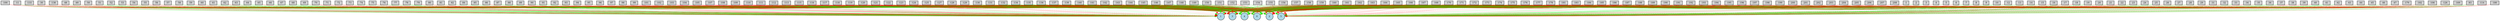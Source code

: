 digraph {
	node [fontsize=9 height=0.2 shape=circle width=0.2]
	-1 [fillcolor=lightgray shape=box style=filled]
	-2 [fillcolor=lightgray shape=box style=filled]
	-3 [fillcolor=lightgray shape=box style=filled]
	-4 [fillcolor=lightgray shape=box style=filled]
	-5 [fillcolor=lightgray shape=box style=filled]
	-6 [fillcolor=lightgray shape=box style=filled]
	-7 [fillcolor=lightgray shape=box style=filled]
	-8 [fillcolor=lightgray shape=box style=filled]
	-9 [fillcolor=lightgray shape=box style=filled]
	-10 [fillcolor=lightgray shape=box style=filled]
	-11 [fillcolor=lightgray shape=box style=filled]
	-12 [fillcolor=lightgray shape=box style=filled]
	-13 [fillcolor=lightgray shape=box style=filled]
	-14 [fillcolor=lightgray shape=box style=filled]
	-15 [fillcolor=lightgray shape=box style=filled]
	-16 [fillcolor=lightgray shape=box style=filled]
	-17 [fillcolor=lightgray shape=box style=filled]
	-18 [fillcolor=lightgray shape=box style=filled]
	-19 [fillcolor=lightgray shape=box style=filled]
	-20 [fillcolor=lightgray shape=box style=filled]
	-21 [fillcolor=lightgray shape=box style=filled]
	-22 [fillcolor=lightgray shape=box style=filled]
	-23 [fillcolor=lightgray shape=box style=filled]
	-24 [fillcolor=lightgray shape=box style=filled]
	-25 [fillcolor=lightgray shape=box style=filled]
	-26 [fillcolor=lightgray shape=box style=filled]
	-27 [fillcolor=lightgray shape=box style=filled]
	-28 [fillcolor=lightgray shape=box style=filled]
	-29 [fillcolor=lightgray shape=box style=filled]
	-30 [fillcolor=lightgray shape=box style=filled]
	-31 [fillcolor=lightgray shape=box style=filled]
	-32 [fillcolor=lightgray shape=box style=filled]
	-33 [fillcolor=lightgray shape=box style=filled]
	-34 [fillcolor=lightgray shape=box style=filled]
	-35 [fillcolor=lightgray shape=box style=filled]
	-36 [fillcolor=lightgray shape=box style=filled]
	-37 [fillcolor=lightgray shape=box style=filled]
	-38 [fillcolor=lightgray shape=box style=filled]
	-39 [fillcolor=lightgray shape=box style=filled]
	-40 [fillcolor=lightgray shape=box style=filled]
	-41 [fillcolor=lightgray shape=box style=filled]
	-42 [fillcolor=lightgray shape=box style=filled]
	-43 [fillcolor=lightgray shape=box style=filled]
	-44 [fillcolor=lightgray shape=box style=filled]
	-45 [fillcolor=lightgray shape=box style=filled]
	-46 [fillcolor=lightgray shape=box style=filled]
	-47 [fillcolor=lightgray shape=box style=filled]
	-48 [fillcolor=lightgray shape=box style=filled]
	-49 [fillcolor=lightgray shape=box style=filled]
	-50 [fillcolor=lightgray shape=box style=filled]
	-51 [fillcolor=lightgray shape=box style=filled]
	-52 [fillcolor=lightgray shape=box style=filled]
	-53 [fillcolor=lightgray shape=box style=filled]
	-54 [fillcolor=lightgray shape=box style=filled]
	-55 [fillcolor=lightgray shape=box style=filled]
	-56 [fillcolor=lightgray shape=box style=filled]
	-57 [fillcolor=lightgray shape=box style=filled]
	-58 [fillcolor=lightgray shape=box style=filled]
	-59 [fillcolor=lightgray shape=box style=filled]
	-60 [fillcolor=lightgray shape=box style=filled]
	-61 [fillcolor=lightgray shape=box style=filled]
	-62 [fillcolor=lightgray shape=box style=filled]
	-63 [fillcolor=lightgray shape=box style=filled]
	-64 [fillcolor=lightgray shape=box style=filled]
	-65 [fillcolor=lightgray shape=box style=filled]
	-66 [fillcolor=lightgray shape=box style=filled]
	-67 [fillcolor=lightgray shape=box style=filled]
	-68 [fillcolor=lightgray shape=box style=filled]
	-69 [fillcolor=lightgray shape=box style=filled]
	-70 [fillcolor=lightgray shape=box style=filled]
	-71 [fillcolor=lightgray shape=box style=filled]
	-72 [fillcolor=lightgray shape=box style=filled]
	-73 [fillcolor=lightgray shape=box style=filled]
	-74 [fillcolor=lightgray shape=box style=filled]
	-75 [fillcolor=lightgray shape=box style=filled]
	-76 [fillcolor=lightgray shape=box style=filled]
	-77 [fillcolor=lightgray shape=box style=filled]
	-78 [fillcolor=lightgray shape=box style=filled]
	-79 [fillcolor=lightgray shape=box style=filled]
	-80 [fillcolor=lightgray shape=box style=filled]
	-81 [fillcolor=lightgray shape=box style=filled]
	-82 [fillcolor=lightgray shape=box style=filled]
	-83 [fillcolor=lightgray shape=box style=filled]
	-84 [fillcolor=lightgray shape=box style=filled]
	-85 [fillcolor=lightgray shape=box style=filled]
	-86 [fillcolor=lightgray shape=box style=filled]
	-87 [fillcolor=lightgray shape=box style=filled]
	-88 [fillcolor=lightgray shape=box style=filled]
	-89 [fillcolor=lightgray shape=box style=filled]
	-90 [fillcolor=lightgray shape=box style=filled]
	-91 [fillcolor=lightgray shape=box style=filled]
	-92 [fillcolor=lightgray shape=box style=filled]
	-93 [fillcolor=lightgray shape=box style=filled]
	-94 [fillcolor=lightgray shape=box style=filled]
	-95 [fillcolor=lightgray shape=box style=filled]
	-96 [fillcolor=lightgray shape=box style=filled]
	-97 [fillcolor=lightgray shape=box style=filled]
	-98 [fillcolor=lightgray shape=box style=filled]
	-99 [fillcolor=lightgray shape=box style=filled]
	-100 [fillcolor=lightgray shape=box style=filled]
	-101 [fillcolor=lightgray shape=box style=filled]
	-102 [fillcolor=lightgray shape=box style=filled]
	-103 [fillcolor=lightgray shape=box style=filled]
	-104 [fillcolor=lightgray shape=box style=filled]
	-105 [fillcolor=lightgray shape=box style=filled]
	-106 [fillcolor=lightgray shape=box style=filled]
	-107 [fillcolor=lightgray shape=box style=filled]
	-108 [fillcolor=lightgray shape=box style=filled]
	-109 [fillcolor=lightgray shape=box style=filled]
	-110 [fillcolor=lightgray shape=box style=filled]
	-111 [fillcolor=lightgray shape=box style=filled]
	-112 [fillcolor=lightgray shape=box style=filled]
	-113 [fillcolor=lightgray shape=box style=filled]
	-114 [fillcolor=lightgray shape=box style=filled]
	-115 [fillcolor=lightgray shape=box style=filled]
	-116 [fillcolor=lightgray shape=box style=filled]
	-117 [fillcolor=lightgray shape=box style=filled]
	-118 [fillcolor=lightgray shape=box style=filled]
	-119 [fillcolor=lightgray shape=box style=filled]
	-120 [fillcolor=lightgray shape=box style=filled]
	-121 [fillcolor=lightgray shape=box style=filled]
	-122 [fillcolor=lightgray shape=box style=filled]
	-123 [fillcolor=lightgray shape=box style=filled]
	-124 [fillcolor=lightgray shape=box style=filled]
	-125 [fillcolor=lightgray shape=box style=filled]
	-126 [fillcolor=lightgray shape=box style=filled]
	-127 [fillcolor=lightgray shape=box style=filled]
	-128 [fillcolor=lightgray shape=box style=filled]
	-129 [fillcolor=lightgray shape=box style=filled]
	-130 [fillcolor=lightgray shape=box style=filled]
	-131 [fillcolor=lightgray shape=box style=filled]
	-132 [fillcolor=lightgray shape=box style=filled]
	-133 [fillcolor=lightgray shape=box style=filled]
	-134 [fillcolor=lightgray shape=box style=filled]
	-135 [fillcolor=lightgray shape=box style=filled]
	-136 [fillcolor=lightgray shape=box style=filled]
	-137 [fillcolor=lightgray shape=box style=filled]
	-138 [fillcolor=lightgray shape=box style=filled]
	-139 [fillcolor=lightgray shape=box style=filled]
	-140 [fillcolor=lightgray shape=box style=filled]
	-141 [fillcolor=lightgray shape=box style=filled]
	-142 [fillcolor=lightgray shape=box style=filled]
	-143 [fillcolor=lightgray shape=box style=filled]
	-144 [fillcolor=lightgray shape=box style=filled]
	-145 [fillcolor=lightgray shape=box style=filled]
	-146 [fillcolor=lightgray shape=box style=filled]
	-147 [fillcolor=lightgray shape=box style=filled]
	-148 [fillcolor=lightgray shape=box style=filled]
	-149 [fillcolor=lightgray shape=box style=filled]
	-150 [fillcolor=lightgray shape=box style=filled]
	-151 [fillcolor=lightgray shape=box style=filled]
	-152 [fillcolor=lightgray shape=box style=filled]
	-153 [fillcolor=lightgray shape=box style=filled]
	-154 [fillcolor=lightgray shape=box style=filled]
	-155 [fillcolor=lightgray shape=box style=filled]
	-156 [fillcolor=lightgray shape=box style=filled]
	-157 [fillcolor=lightgray shape=box style=filled]
	-158 [fillcolor=lightgray shape=box style=filled]
	-159 [fillcolor=lightgray shape=box style=filled]
	-160 [fillcolor=lightgray shape=box style=filled]
	-161 [fillcolor=lightgray shape=box style=filled]
	-162 [fillcolor=lightgray shape=box style=filled]
	-163 [fillcolor=lightgray shape=box style=filled]
	-164 [fillcolor=lightgray shape=box style=filled]
	-165 [fillcolor=lightgray shape=box style=filled]
	-166 [fillcolor=lightgray shape=box style=filled]
	-167 [fillcolor=lightgray shape=box style=filled]
	-168 [fillcolor=lightgray shape=box style=filled]
	-169 [fillcolor=lightgray shape=box style=filled]
	-170 [fillcolor=lightgray shape=box style=filled]
	-171 [fillcolor=lightgray shape=box style=filled]
	-172 [fillcolor=lightgray shape=box style=filled]
	-173 [fillcolor=lightgray shape=box style=filled]
	-174 [fillcolor=lightgray shape=box style=filled]
	-175 [fillcolor=lightgray shape=box style=filled]
	-176 [fillcolor=lightgray shape=box style=filled]
	-177 [fillcolor=lightgray shape=box style=filled]
	-178 [fillcolor=lightgray shape=box style=filled]
	-179 [fillcolor=lightgray shape=box style=filled]
	-180 [fillcolor=lightgray shape=box style=filled]
	-181 [fillcolor=lightgray shape=box style=filled]
	-182 [fillcolor=lightgray shape=box style=filled]
	-183 [fillcolor=lightgray shape=box style=filled]
	-184 [fillcolor=lightgray shape=box style=filled]
	-185 [fillcolor=lightgray shape=box style=filled]
	-186 [fillcolor=lightgray shape=box style=filled]
	-187 [fillcolor=lightgray shape=box style=filled]
	-188 [fillcolor=lightgray shape=box style=filled]
	-189 [fillcolor=lightgray shape=box style=filled]
	-190 [fillcolor=lightgray shape=box style=filled]
	-191 [fillcolor=lightgray shape=box style=filled]
	-192 [fillcolor=lightgray shape=box style=filled]
	-193 [fillcolor=lightgray shape=box style=filled]
	-194 [fillcolor=lightgray shape=box style=filled]
	-195 [fillcolor=lightgray shape=box style=filled]
	-196 [fillcolor=lightgray shape=box style=filled]
	-197 [fillcolor=lightgray shape=box style=filled]
	-198 [fillcolor=lightgray shape=box style=filled]
	-199 [fillcolor=lightgray shape=box style=filled]
	-200 [fillcolor=lightgray shape=box style=filled]
	-201 [fillcolor=lightgray shape=box style=filled]
	-202 [fillcolor=lightgray shape=box style=filled]
	-203 [fillcolor=lightgray shape=box style=filled]
	-204 [fillcolor=lightgray shape=box style=filled]
	-205 [fillcolor=lightgray shape=box style=filled]
	-206 [fillcolor=lightgray shape=box style=filled]
	-207 [fillcolor=lightgray shape=box style=filled]
	-208 [fillcolor=lightgray shape=box style=filled]
	0 [fillcolor=lightblue style=filled]
	1 [fillcolor=lightblue style=filled]
	2 [fillcolor=lightblue style=filled]
	3 [fillcolor=lightblue style=filled]
	4 [fillcolor=lightblue style=filled]
	5 [fillcolor=lightblue style=filled]
	-1 -> 0 [color=green penwidth=0.31801661542345805 style=solid]
	-1 -> 1 [color=red penwidth=0.22403093355471662 style=solid]
	-1 -> 2 [color=red penwidth=0.4179733256291781 style=solid]
	-1 -> 3 [color=green penwidth=0.10554480015588556 style=dotted]
	-1 -> 4 [color=green penwidth=0.16798838260527163 style=solid]
	-1 -> 5 [color=red penwidth=0.30953293946467786 style=solid]
	-2 -> 0 [color=green penwidth=0.2279928697793864 style=solid]
	-2 -> 1 [color=red penwidth=0.42950102154539116 style=solid]
	-2 -> 2 [color=green penwidth=0.13828850235273069 style=solid]
	-2 -> 3 [color=green penwidth=0.1928856756396123 style=solid]
	-2 -> 4 [color=green penwidth=0.1342540663079168 style=solid]
	-2 -> 5 [color=green penwidth=0.3482701539790361 style=solid]
	-3 -> 0 [color=red penwidth=0.23960119701608248 style=dotted]
	-3 -> 1 [color=red penwidth=0.3909178714810966 style=solid]
	-3 -> 2 [color=red penwidth=0.19147106173378892 style=dotted]
	-3 -> 3 [color=green penwidth=0.28974145760261316 style=solid]
	-3 -> 4 [color=green penwidth=0.26891570783969343 style=solid]
	-3 -> 5 [color=green penwidth=0.2689805241436968 style=solid]
	-4 -> 0 [color=red penwidth=0.194446082046056 style=solid]
	-4 -> 1 [color=green penwidth=0.14234362093155944 style=solid]
	-4 -> 2 [color=red penwidth=0.11901491517439597 style=solid]
	-4 -> 3 [color=red penwidth=0.41707960656025556 style=dotted]
	-4 -> 4 [color=green penwidth=0.12821400304212552 style=solid]
	-4 -> 5 [color=red penwidth=0.2807236220233824 style=solid]
	-5 -> 0 [color=red penwidth=0.3235459245637118 style=solid]
	-5 -> 1 [color=green penwidth=0.13853243461671844 style=solid]
	-5 -> 2 [color=red penwidth=0.128929845187719 style=solid]
	-5 -> 3 [color=green penwidth=0.36914042309478934 style=solid]
	-5 -> 4 [color=red penwidth=0.4567536956387709 style=dotted]
	-5 -> 5 [color=green penwidth=0.1645787963549195 style=dotted]
	-6 -> 0 [color=red penwidth=0.37499042341373634 style=solid]
	-6 -> 1 [color=red penwidth=0.12434155384427076 style=dotted]
	-6 -> 2 [color=red penwidth=0.24626682484965765 style=solid]
	-6 -> 3 [color=red penwidth=0.13276277117604993 style=solid]
	-6 -> 4 [color=red penwidth=0.18520519073151276 style=solid]
	-6 -> 5 [color=green penwidth=0.1442173459675873 style=solid]
	-7 -> 0 [color=red penwidth=0.3883935359084093 style=solid]
	-7 -> 1 [color=red penwidth=0.21628078479075524 style=solid]
	-7 -> 2 [color=red penwidth=0.2161601735489888 style=solid]
	-7 -> 3 [color=red penwidth=0.24560143985251048 style=solid]
	-7 -> 4 [color=green penwidth=0.27750503590676634 style=solid]
	-7 -> 5 [color=green penwidth=0.3601160136824788 style=solid]
	-8 -> 0 [color=red penwidth=0.1471071167527504 style=solid]
	-8 -> 1 [color=green penwidth=0.15243484374054256 style=solid]
	-8 -> 2 [color=green penwidth=0.18528649222431198 style=solid]
	-8 -> 3 [color=green penwidth=0.6458236454528793 style=solid]
	-8 -> 4 [color=green penwidth=0.2286511469414649 style=solid]
	-8 -> 5 [color=red penwidth=0.16148442087438353 style=solid]
	-9 -> 0 [color=red penwidth=0.43977022920540854 style=solid]
	-9 -> 1 [color=red penwidth=0.32433099944420374 style=solid]
	-9 -> 2 [color=green penwidth=0.11048374760973498 style=solid]
	-9 -> 3 [color=red penwidth=0.24520646180378816 style=solid]
	-9 -> 4 [color=green penwidth=0.19958620797059506 style=solid]
	-9 -> 5 [color=green penwidth=0.16951792069735977 style=solid]
	-10 -> 0 [color=red penwidth=0.1652463108148288 style=dotted]
	-10 -> 1 [color=green penwidth=0.39965121448533936 style=dotted]
	-10 -> 2 [color=green penwidth=0.16972857091248156 style=solid]
	-10 -> 3 [color=red penwidth=0.26602111480370644 style=solid]
	-10 -> 4 [color=green penwidth=0.10164779922830715 style=solid]
	-10 -> 5 [color=green penwidth=0.4460336788356025 style=solid]
	-11 -> 0 [color=green penwidth=0.15161705097469313 style=solid]
	-11 -> 1 [color=green penwidth=0.571524375549597 style=solid]
	-11 -> 2 [color=green penwidth=0.2372290991199543 style=solid]
	-11 -> 3 [color=red penwidth=0.42457448227745076 style=solid]
	-11 -> 4 [color=green penwidth=0.2320221257076461 style=solid]
	-12 -> 0 [color=red penwidth=0.33244011084331093 style=dotted]
	-12 -> 1 [color=green penwidth=0.37766051633274444 style=solid]
	-12 -> 2 [color=green penwidth=0.5498243709769006 style=solid]
	-12 -> 3 [color=red penwidth=0.10804294579791025 style=solid]
	-12 -> 4 [color=red penwidth=0.3411856660254111 style=dotted]
	-12 -> 5 [color=red penwidth=0.21948949411782076 style=solid]
	-13 -> 0 [color=red penwidth=0.1311247656620115 style=solid]
	-13 -> 1 [color=green penwidth=0.11560121238170054 style=solid]
	-13 -> 2 [color=red penwidth=0.12495311866017865 style=dotted]
	-13 -> 3 [color=green penwidth=0.24217452633319966 style=solid]
	-13 -> 4 [color=green penwidth=0.4130958010461345 style=solid]
	-13 -> 5 [color=red penwidth=0.11521249850392398 style=solid]
	-14 -> 0 [color=green penwidth=0.5650395226766981 style=solid]
	-14 -> 1 [color=red penwidth=0.3162849691671686 style=dotted]
	-14 -> 2 [color=red penwidth=0.20492208285202534 style=dotted]
	-14 -> 3 [color=red penwidth=0.30886335478520455 style=solid]
	-14 -> 4 [color=green penwidth=0.21285858128914836 style=solid]
	-14 -> 5 [color=red penwidth=0.3449961149561921 style=solid]
	-15 -> 0 [color=green penwidth=0.19063807505009728 style=solid]
	-15 -> 1 [color=red penwidth=0.10141316582749821 style=solid]
	-15 -> 2 [color=red penwidth=0.24115624194325055 style=solid]
	-15 -> 3 [color=green penwidth=0.40026507030888525 style=solid]
	-15 -> 4 [color=green penwidth=0.21144645240602206 style=solid]
	-15 -> 5 [color=red penwidth=0.16578397049645094 style=solid]
	-16 -> 0 [color=red penwidth=0.1352855219668035 style=solid]
	-16 -> 1 [color=red penwidth=0.22038759338209823 style=solid]
	-16 -> 2 [color=green penwidth=0.10297853111764402 style=solid]
	-16 -> 3 [color=red penwidth=0.18590234658713112 style=solid]
	-16 -> 4 [color=red penwidth=0.17014371212331142 style=solid]
	-16 -> 5 [color=red penwidth=0.30922932100285694 style=solid]
	-17 -> 0 [color=green penwidth=0.3055680368719961 style=solid]
	-17 -> 1 [color=red penwidth=0.276601898407439 style=solid]
	-17 -> 2 [color=green penwidth=0.10701984537192862 style=solid]
	-17 -> 3 [color=green penwidth=0.4049375641942985 style=solid]
	-17 -> 4 [color=green penwidth=0.6070063036125062 style=solid]
	-17 -> 5 [color=red penwidth=0.5484621486490295 style=solid]
	-18 -> 0 [color=red penwidth=0.3091092869341111 style=solid]
	-18 -> 1 [color=green penwidth=0.22080545734419804 style=solid]
	-18 -> 2 [color=red penwidth=0.40411922173876946 style=solid]
	-18 -> 3 [color=red penwidth=0.37096479662781945 style=dotted]
	-18 -> 4 [color=red penwidth=0.25925234094846605 style=solid]
	-18 -> 5 [color=red penwidth=0.12892885616257582 style=solid]
	-19 -> 0 [color=red penwidth=0.3184329314767471 style=solid]
	-19 -> 1 [color=green penwidth=0.16101337350533906 style=solid]
	-19 -> 2 [color=red penwidth=0.25091503354177314 style=dotted]
	-19 -> 3 [color=green penwidth=0.4724014963662406 style=solid]
	-19 -> 4 [color=green penwidth=0.4269135111223331 style=solid]
	-19 -> 5 [color=red penwidth=0.24416449571272966 style=dotted]
	-20 -> 0 [color=red penwidth=0.3383832356799302 style=solid]
	-20 -> 1 [color=red penwidth=0.5647280263999573 style=dotted]
	-20 -> 2 [color=red penwidth=0.31189480914787315 style=solid]
	-20 -> 3 [color=green penwidth=0.27375883351037156 style=dotted]
	-20 -> 4 [color=green penwidth=0.1613827683406387 style=solid]
	-20 -> 5 [color=red penwidth=0.32157037541190825 style=dotted]
	-21 -> 0 [color=red penwidth=0.5972562737399324 style=solid]
	-21 -> 1 [color=green penwidth=0.25904728061702176 style=solid]
	-21 -> 2 [color=red penwidth=0.29330759656634764 style=solid]
	-21 -> 3 [color=green penwidth=0.1047440233097359 style=solid]
	-21 -> 4 [color=green penwidth=0.2555488733095712 style=solid]
	-21 -> 5 [color=green penwidth=0.7921633621353644 style=dotted]
	-22 -> 0 [color=green penwidth=0.32489461922546514 style=solid]
	-22 -> 1 [color=red penwidth=0.2530640855222057 style=solid]
	-22 -> 2 [color=red penwidth=0.21952906820942508 style=solid]
	-22 -> 3 [color=green penwidth=0.1497911999885279 style=dotted]
	-22 -> 4 [color=red penwidth=0.5338621354568044 style=solid]
	-22 -> 5 [color=red penwidth=0.22194430367643847 style=solid]
	-23 -> 0 [color=green penwidth=0.25743254640243585 style=solid]
	-23 -> 1 [color=red penwidth=0.22772113516449063 style=solid]
	-23 -> 2 [color=red penwidth=0.6160906089330503 style=solid]
	-23 -> 3 [color=green penwidth=0.22477691744910233 style=solid]
	-23 -> 4 [color=red penwidth=0.4136139196974483 style=solid]
	-23 -> 5 [color=green penwidth=0.43219945730637777 style=solid]
	-24 -> 0 [color=green penwidth=0.16010930049978317 style=dotted]
	-24 -> 1 [color=red penwidth=0.3524357239550011 style=solid]
	-24 -> 2 [color=red penwidth=0.11460869758261359 style=solid]
	-24 -> 3 [color=red penwidth=0.22531340285085985 style=solid]
	-24 -> 4 [color=red penwidth=0.24199219701770264 style=solid]
	-24 -> 5 [color=green penwidth=0.27402142594513956 style=solid]
	-25 -> 0 [color=green penwidth=0.19073698695550295 style=solid]
	-25 -> 1 [color=red penwidth=0.11880479411916628 style=solid]
	-25 -> 2 [color=green penwidth=0.12703087214285344 style=solid]
	-25 -> 3 [color=green penwidth=0.37991186530951804 style=solid]
	-25 -> 4 [color=green penwidth=0.25527685401428024 style=solid]
	-25 -> 5 [color=green penwidth=0.5020294054515941 style=solid]
	-26 -> 0 [color=red penwidth=0.1662693088593507 style=dotted]
	-26 -> 1 [color=green penwidth=0.3378400873376104 style=dotted]
	-26 -> 2 [color=red penwidth=0.22049113157014605 style=solid]
	-26 -> 3 [color=red penwidth=0.44037474049134273 style=solid]
	-26 -> 4 [color=green penwidth=0.16612875873602417 style=solid]
	-26 -> 5 [color=red penwidth=0.10372972123120722 style=dotted]
	-27 -> 0 [color=red penwidth=0.25711507577288206 style=solid]
	-27 -> 1 [color=green penwidth=0.2647210778311713 style=solid]
	-27 -> 2 [color=red penwidth=0.25786364002676804 style=solid]
	-27 -> 3 [color=red penwidth=0.3350413067324506 style=solid]
	-27 -> 4 [color=red penwidth=0.27697321439899547 style=solid]
	-27 -> 5 [color=green penwidth=0.25164701333347816 style=solid]
	-28 -> 0 [color=red penwidth=0.12226406111370203 style=solid]
	-28 -> 1 [color=green penwidth=0.34258059554779546 style=solid]
	-28 -> 2 [color=green penwidth=0.4394772225183635 style=solid]
	-28 -> 3 [color=green penwidth=0.4318238498125606 style=solid]
	-28 -> 4 [color=green penwidth=0.2812149269059677 style=dotted]
	-28 -> 5 [color=red penwidth=0.20109335472315118 style=solid]
	-29 -> 0 [color=green penwidth=0.2387370187236049 style=solid]
	-29 -> 1 [color=red penwidth=0.43179052112968186 style=dotted]
	-29 -> 2 [color=red penwidth=0.14621550830050617 style=solid]
	-29 -> 3 [color=red penwidth=0.20414582375050777 style=solid]
	-29 -> 4 [color=red penwidth=0.17987756635046992 style=solid]
	-29 -> 5 [color=green penwidth=0.2905188175766479 style=solid]
	-30 -> 0 [color=green penwidth=0.12998521158932377 style=solid]
	-30 -> 1 [color=green penwidth=0.22944839898355177 style=solid]
	-30 -> 3 [color=red penwidth=0.33509591251170967 style=solid]
	-30 -> 4 [color=green penwidth=0.16041657614216542 style=solid]
	-30 -> 5 [color=red penwidth=0.143610079810902 style=solid]
	-31 -> 0 [color=green penwidth=0.21357135437314434 style=solid]
	-31 -> 1 [color=green penwidth=0.6065917047855324 style=dotted]
	-31 -> 2 [color=red penwidth=0.2045356911450103 style=solid]
	-31 -> 3 [color=green penwidth=0.15409622100254233 style=solid]
	-31 -> 4 [color=red penwidth=0.1803529323867037 style=solid]
	-31 -> 5 [color=red penwidth=0.1100111127846969 style=solid]
	-32 -> 0 [color=red penwidth=0.4049402197532972 style=solid]
	-32 -> 1 [color=red penwidth=0.32693825295521184 style=dotted]
	-32 -> 2 [color=red penwidth=0.5201924527042527 style=dotted]
	-32 -> 3 [color=green penwidth=0.30051807809377684 style=solid]
	-32 -> 4 [color=red penwidth=0.4629461642555466 style=solid]
	-32 -> 5 [color=red penwidth=0.169402027256787 style=solid]
	-33 -> 0 [color=green penwidth=0.5591779885565432 style=solid]
	-33 -> 1 [color=red penwidth=0.23594578127131943 style=solid]
	-33 -> 2 [color=green penwidth=0.1919065428365226 style=solid]
	-33 -> 3 [color=green penwidth=0.3794432736783778 style=solid]
	-33 -> 4 [color=red penwidth=0.12221936515461011 style=solid]
	-33 -> 5 [color=green penwidth=0.6727812012516777 style=dotted]
	-34 -> 0 [color=red penwidth=0.3350177855828378 style=dotted]
	-34 -> 1 [color=red penwidth=0.2123583215286997 style=solid]
	-34 -> 2 [color=green penwidth=0.2084350330618494 style=solid]
	-34 -> 3 [color=red penwidth=0.3548868276165059 style=solid]
	-34 -> 4 [color=red penwidth=0.27435331504710964 style=solid]
	-34 -> 5 [color=red penwidth=0.11263047501628703 style=solid]
	-35 -> 0 [color=green penwidth=0.18326299330294465 style=solid]
	-35 -> 1 [color=green penwidth=0.5104906802201394 style=solid]
	-35 -> 2 [color=red penwidth=0.22516647425001762 style=solid]
	-35 -> 3 [color=red penwidth=0.27946701038411303 style=solid]
	-35 -> 4 [color=green penwidth=0.30122793813843907 style=solid]
	-35 -> 5 [color=red penwidth=0.17480314530964203 style=solid]
	-36 -> 0 [color=green penwidth=0.1778511777957873 style=solid]
	-36 -> 1 [color=green penwidth=0.11820547750445606 style=solid]
	-36 -> 2 [color=red penwidth=0.3546904318144304 style=dotted]
	-36 -> 3 [color=red penwidth=0.15039058371424385 style=dotted]
	-36 -> 4 [color=red penwidth=0.3284686843691874 style=solid]
	-36 -> 5 [color=green penwidth=0.4281073664479499 style=solid]
	-37 -> 0 [color=red penwidth=0.18509122456348848 style=dotted]
	-37 -> 1 [color=green penwidth=0.10279005049987415 style=solid]
	-37 -> 2 [color=green penwidth=0.17835809590195584 style=solid]
	-37 -> 3 [color=red penwidth=0.1212411201393607 style=solid]
	-37 -> 4 [color=green penwidth=0.32897810870868993 style=solid]
	-37 -> 5 [color=green penwidth=0.5872472209787347 style=solid]
	-38 -> 0 [color=green penwidth=0.2442825264584567 style=solid]
	-38 -> 1 [color=red penwidth=0.23437459157601676 style=solid]
	-38 -> 2 [color=red penwidth=0.32604754606724234 style=solid]
	-38 -> 3 [color=red penwidth=0.23296824487854137 style=solid]
	-38 -> 4 [color=green penwidth=0.220961909459772 style=dotted]
	-38 -> 5 [color=red penwidth=0.177674727156792 style=solid]
	-39 -> 0 [color=red penwidth=0.3347650844647153 style=solid]
	-39 -> 1 [color=green penwidth=0.18112132702272693 style=solid]
	-39 -> 2 [color=red penwidth=0.1475470283206901 style=solid]
	-39 -> 3 [color=red penwidth=0.18824891809032812 style=solid]
	-39 -> 4 [color=green penwidth=0.30601798872375297 style=dotted]
	-39 -> 5 [color=red penwidth=0.28721495372191064 style=dotted]
	-40 -> 0 [color=green penwidth=0.15666251863203265 style=solid]
	-40 -> 1 [color=red penwidth=0.3164849642757216 style=solid]
	-40 -> 2 [color=red penwidth=0.2012709221218143 style=solid]
	-40 -> 3 [color=red penwidth=0.269095120245599 style=solid]
	-40 -> 4 [color=red penwidth=0.22438677875711854 style=solid]
	-40 -> 5 [color=red penwidth=0.10846044065172188 style=solid]
	-41 -> 0 [color=green penwidth=0.5400503507315217 style=solid]
	-41 -> 1 [color=green penwidth=0.16384639732416933 style=solid]
	-41 -> 2 [color=green penwidth=0.3045354389250492 style=solid]
	-41 -> 3 [color=green penwidth=0.1446383018327578 style=dotted]
	-41 -> 4 [color=green penwidth=0.22059957895299498 style=solid]
	-41 -> 5 [color=green penwidth=0.17846150048691423 style=solid]
	-42 -> 0 [color=red penwidth=0.15509297288160653 style=solid]
	-42 -> 1 [color=red penwidth=0.12491132341250263 style=solid]
	-42 -> 2 [color=red penwidth=0.16875469715049396 style=solid]
	-42 -> 3 [color=red penwidth=0.11409395058690369 style=solid]
	-42 -> 4 [color=green penwidth=0.5691023476394184 style=solid]
	-42 -> 5 [color=green penwidth=0.1881464717973319 style=solid]
	-43 -> 0 [color=green penwidth=0.259720982832626 style=solid]
	-43 -> 1 [color=green penwidth=0.3112125028875248 style=solid]
	-43 -> 2 [color=red penwidth=0.19326573032484817 style=solid]
	-43 -> 3 [color=red penwidth=0.2591211239658672 style=solid]
	-43 -> 4 [color=red penwidth=0.33605880417530054 style=solid]
	-43 -> 5 [color=red penwidth=0.19798296933293216 style=solid]
	-44 -> 0 [color=green penwidth=0.29837694917848234 style=solid]
	-44 -> 1 [color=green penwidth=0.23775577195035333 style=solid]
	-44 -> 2 [color=green penwidth=0.19556516696712523 style=solid]
	-44 -> 3 [color=red penwidth=0.36755125524124144 style=dotted]
	-44 -> 4 [color=red penwidth=0.20576613666868615 style=solid]
	-44 -> 5 [color=red penwidth=0.16268061418774787 style=dotted]
	-45 -> 0 [color=green penwidth=0.27828111012980206 style=solid]
	-45 -> 1 [color=red penwidth=0.15995243854098623 style=solid]
	-45 -> 2 [color=red penwidth=0.25100715805317164 style=solid]
	-45 -> 3 [color=red penwidth=0.34864929023933955 style=solid]
	-45 -> 4 [color=red penwidth=0.1861347904547578 style=solid]
	-45 -> 5 [color=green penwidth=0.16887953108582116 style=solid]
	-46 -> 0 [color=green penwidth=0.1371165570806518 style=solid]
	-46 -> 1 [color=red penwidth=0.26982546705068267 style=solid]
	-46 -> 2 [color=green penwidth=0.14859811052988403 style=dotted]
	-46 -> 3 [color=green penwidth=0.1089863335390759 style=solid]
	-46 -> 4 [color=red penwidth=0.27197343943545693 style=dotted]
	-46 -> 5 [color=green penwidth=0.3367909125398545 style=solid]
	-47 -> 0 [color=green penwidth=0.20522644208812663 style=solid]
	-47 -> 1 [color=green penwidth=0.269214740748565 style=solid]
	-47 -> 2 [color=red penwidth=0.17655269781903388 style=solid]
	-47 -> 3 [color=green penwidth=0.3550412285322859 style=solid]
	-47 -> 4 [color=red penwidth=0.25158607352854623 style=solid]
	-47 -> 5 [color=green penwidth=0.39698054212512435 style=dotted]
	-48 -> 0 [color=green penwidth=0.30201323026625093 style=solid]
	-48 -> 1 [color=red penwidth=0.3548883814728868 style=dotted]
	-48 -> 2 [color=green penwidth=0.39286119502047545 style=solid]
	-48 -> 3 [color=green penwidth=0.15375536198337741 style=solid]
	-48 -> 4 [color=red penwidth=0.11937013342859178 style=dotted]
	-48 -> 5 [color=red penwidth=0.13554738595379495 style=solid]
	-49 -> 0 [color=red penwidth=0.21909145487988618 style=solid]
	-49 -> 1 [color=red penwidth=0.2959964687019785 style=solid]
	-49 -> 2 [color=red penwidth=0.11540034535041879 style=dotted]
	-49 -> 3 [color=red penwidth=0.24666191602874843 style=solid]
	-49 -> 4 [color=red penwidth=0.19638666006978664 style=solid]
	-49 -> 5 [color=green penwidth=0.1701078902337702 style=solid]
	-50 -> 0 [color=red penwidth=0.20026353787823215 style=dotted]
	-50 -> 1 [color=green penwidth=0.4249677698743992 style=solid]
	-50 -> 2 [color=red penwidth=0.3072823016471159 style=solid]
	-50 -> 3 [color=green penwidth=0.2680889421261411 style=solid]
	-50 -> 4 [color=red penwidth=0.15088824303974802 style=solid]
	-50 -> 5 [color=red penwidth=0.2973019647690005 style=solid]
	-51 -> 0 [color=green penwidth=0.21445362669033233 style=solid]
	-51 -> 1 [color=green penwidth=0.4036481398844466 style=solid]
	-51 -> 2 [color=green penwidth=0.2222204797472096 style=dotted]
	-51 -> 3 [color=green penwidth=0.17349463010394411 style=solid]
	-51 -> 4 [color=red penwidth=0.13094248447514228 style=dotted]
	-51 -> 5 [color=green penwidth=0.25646527275521497 style=solid]
	-52 -> 0 [color=green penwidth=0.44114738895709626 style=solid]
	-52 -> 1 [color=red penwidth=0.2864339384289063 style=solid]
	-52 -> 2 [color=red penwidth=0.14494157286443518 style=dotted]
	-52 -> 3 [color=red penwidth=0.21989226004786602 style=dotted]
	-52 -> 4 [color=red penwidth=0.18456720639387275 style=solid]
	-52 -> 5 [color=green penwidth=0.2477428959803826 style=solid]
	-53 -> 0 [color=green penwidth=0.285157145969688 style=solid]
	-53 -> 1 [color=green penwidth=0.16835502065665992 style=solid]
	-53 -> 2 [color=red penwidth=0.16824712229213643 style=solid]
	-53 -> 3 [color=red penwidth=0.2732202381770873 style=solid]
	-53 -> 4 [color=red penwidth=0.2207303355059142 style=solid]
	-53 -> 5 [color=red penwidth=0.37602952442518456 style=solid]
	-54 -> 0 [color=red penwidth=0.21589524254312087 style=solid]
	-54 -> 1 [color=red penwidth=0.55704584364913 style=solid]
	-54 -> 2 [color=green penwidth=0.15670638342078386 style=solid]
	-54 -> 3 [color=green penwidth=0.2177908658071111 style=dotted]
	-54 -> 4 [color=green penwidth=0.12177716743090775 style=solid]
	-54 -> 5 [color=green penwidth=0.20832975451869906 style=solid]
	-55 -> 0 [color=red penwidth=0.5241146571757903 style=dotted]
	-55 -> 1 [color=red penwidth=0.19844417282728422 style=solid]
	-55 -> 2 [color=red penwidth=0.310328958501946 style=solid]
	-55 -> 3 [color=red penwidth=0.31411058552986804 style=solid]
	-55 -> 4 [color=red penwidth=0.1791225606638704 style=solid]
	-55 -> 5 [color=red penwidth=0.1369081221001855 style=solid]
	-56 -> 0 [color=red penwidth=0.22270213072626188 style=solid]
	-56 -> 1 [color=green penwidth=0.12077981175008212 style=solid]
	-56 -> 2 [color=red penwidth=0.32296886426226956 style=solid]
	-56 -> 3 [color=red penwidth=0.29828003412031323 style=solid]
	-56 -> 4 [color=green penwidth=0.15970136431325277 style=solid]
	-56 -> 5 [color=red penwidth=0.22637876000873997 style=solid]
	-57 -> 0 [color=green penwidth=0.1478879663929769 style=solid]
	-57 -> 1 [color=green penwidth=0.14449650253166346 style=solid]
	-57 -> 2 [color=red penwidth=0.21875811128159223 style=solid]
	-57 -> 3 [color=green penwidth=0.12103774840785306 style=dotted]
	-57 -> 4 [color=red penwidth=0.23103792436430456 style=solid]
	-57 -> 5 [color=green penwidth=0.23731061772067 style=solid]
	-58 -> 0 [color=green penwidth=0.1085190121866701 style=solid]
	-58 -> 1 [color=green penwidth=0.12588898229005716 style=solid]
	-58 -> 2 [color=green penwidth=0.19515809030649084 style=solid]
	-58 -> 3 [color=red penwidth=0.26199617953445536 style=solid]
	-58 -> 4 [color=green penwidth=0.3481560795603742 style=solid]
	-58 -> 5 [color=green penwidth=0.1640597647877362 style=dotted]
	-59 -> 0 [color=green penwidth=0.26109414648755913 style=solid]
	-59 -> 1 [color=red penwidth=0.38599883827617165 style=solid]
	-59 -> 2 [color=green penwidth=0.1984238368738823 style=solid]
	-59 -> 3 [color=red penwidth=0.3371936500806175 style=solid]
	-59 -> 4 [color=red penwidth=0.18320435886044995 style=solid]
	-59 -> 5 [color=red penwidth=0.3014509742464289 style=solid]
	-60 -> 0 [color=green penwidth=0.22238794918610666 style=solid]
	-60 -> 1 [color=green penwidth=0.16925982399036232 style=solid]
	-60 -> 2 [color=green penwidth=0.30248352150376584 style=solid]
	-60 -> 3 [color=red penwidth=0.15409803918549536 style=solid]
	-60 -> 4 [color=red penwidth=0.17859766377927105 style=solid]
	-60 -> 5 [color=green penwidth=0.21652657685582 style=dotted]
	-61 -> 0 [color=green penwidth=0.1139117907336602 style=solid]
	-61 -> 1 [color=green penwidth=0.34617388503784785 style=solid]
	-61 -> 2 [color=green penwidth=0.11360124128140081 style=dotted]
	-61 -> 3 [color=red penwidth=0.2932670452562385 style=solid]
	-61 -> 4 [color=green penwidth=0.40229192311529105 style=solid]
	-61 -> 5 [color=green penwidth=0.12822503289434764 style=solid]
	-62 -> 0 [color=red penwidth=0.24818538763518466 style=solid]
	-62 -> 1 [color=green penwidth=0.4274576941405964 style=solid]
	-62 -> 2 [color=green penwidth=0.21281789965288378 style=solid]
	-62 -> 3 [color=red penwidth=0.17320920555601843 style=solid]
	-62 -> 4 [color=green penwidth=0.43188254423503025 style=solid]
	-62 -> 5 [color=red penwidth=0.5217133012207924 style=solid]
	-63 -> 0 [color=red penwidth=0.16629246351078403 style=solid]
	-63 -> 1 [color=green penwidth=0.20556985428939661 style=solid]
	-63 -> 2 [color=green penwidth=0.41098371520437726 style=solid]
	-63 -> 3 [color=red penwidth=0.11580191877917197 style=solid]
	-63 -> 4 [color=red penwidth=0.15540611878683663 style=dotted]
	-63 -> 5 [color=green penwidth=0.3237415129406319 style=solid]
	-64 -> 0 [color=green penwidth=0.49487460327079624 style=solid]
	-64 -> 1 [color=green penwidth=0.21382640446208967 style=dotted]
	-64 -> 2 [color=red penwidth=0.13198262650511072 style=solid]
	-64 -> 3 [color=red penwidth=0.19496698388559838 style=dotted]
	-64 -> 4 [color=green penwidth=0.2876780177249011 style=solid]
	-64 -> 5 [color=green penwidth=0.2975674701636085 style=solid]
	-65 -> 0 [color=green penwidth=0.2520846033171421 style=solid]
	-65 -> 1 [color=green penwidth=0.3510843455801671 style=solid]
	-65 -> 2 [color=green penwidth=0.26442752212223014 style=solid]
	-65 -> 3 [color=red penwidth=0.32253236806000396 style=solid]
	-65 -> 4 [color=red penwidth=0.2201111302976522 style=solid]
	-65 -> 5 [color=red penwidth=0.3714362178695445 style=solid]
	-66 -> 0 [color=red penwidth=0.10243958686677762 style=solid]
	-66 -> 1 [color=green penwidth=0.1194744100508 style=solid]
	-66 -> 2 [color=green penwidth=0.22186672990675638 style=solid]
	-66 -> 3 [color=red penwidth=0.3336746904522699 style=solid]
	-66 -> 4 [color=green penwidth=0.36796482190384616 style=solid]
	-66 -> 5 [color=green penwidth=0.35494225692555936 style=solid]
	-67 -> 0 [color=red penwidth=0.26489607466552256 style=solid]
	-67 -> 1 [color=green penwidth=0.3285202550617794 style=solid]
	-67 -> 2 [color=red penwidth=0.3180554798444766 style=solid]
	-67 -> 3 [color=green penwidth=0.30283883665456757 style=solid]
	-67 -> 4 [color=green penwidth=0.15264184943834816 style=solid]
	-67 -> 5 [color=green penwidth=0.21356055680684066 style=dotted]
	-68 -> 0 [color=green penwidth=0.18098725773342988 style=solid]
	-68 -> 1 [color=green penwidth=0.26365065776076 style=solid]
	-68 -> 2 [color=green penwidth=0.43891619132084414 style=solid]
	-68 -> 3 [color=red penwidth=0.13788167646439803 style=solid]
	-68 -> 4 [color=green penwidth=0.2290408961062795 style=solid]
	-68 -> 5 [color=green penwidth=0.22454960937774177 style=solid]
	-69 -> 0 [color=green penwidth=0.10290585839095079 style=solid]
	-69 -> 1 [color=red penwidth=0.45321057277370114 style=solid]
	-69 -> 2 [color=red penwidth=0.33161639047317215 style=solid]
	-69 -> 3 [color=red penwidth=0.2624326927181049 style=dotted]
	-69 -> 4 [color=red penwidth=0.20367589456913576 style=solid]
	-69 -> 5 [color=green penwidth=0.2851578057023606 style=solid]
	-70 -> 0 [color=red penwidth=0.48263871417471793 style=solid]
	-70 -> 1 [color=red penwidth=0.21398600121721223 style=solid]
	-70 -> 2 [color=red penwidth=0.20914515607247786 style=solid]
	-70 -> 3 [color=red penwidth=0.23074952397690154 style=solid]
	-70 -> 4 [color=green penwidth=0.3200880771252259 style=solid]
	-70 -> 5 [color=red penwidth=0.4650590583059896 style=solid]
	-71 -> 0 [color=red penwidth=0.18371661932315142 style=solid]
	-71 -> 1 [color=red penwidth=0.25958393188472584 style=solid]
	-71 -> 2 [color=green penwidth=0.12694800577088 style=solid]
	-71 -> 3 [color=green penwidth=0.2817537243031013 style=solid]
	-71 -> 4 [color=red penwidth=0.22876198335442297 style=dotted]
	-71 -> 5 [color=red penwidth=0.3239631223109727 style=solid]
	-72 -> 0 [color=green penwidth=0.14447477394919234 style=solid]
	-72 -> 1 [color=red penwidth=0.1792640668650261 style=solid]
	-72 -> 2 [color=red penwidth=0.255415195538353 style=solid]
	-72 -> 3 [color=red penwidth=0.1466538327388411 style=solid]
	-72 -> 4 [color=red penwidth=0.4529288250301734 style=solid]
	-72 -> 5 [color=red penwidth=0.24286070216947603 style=solid]
	-73 -> 0 [color=red penwidth=0.11366166834427648 style=solid]
	-73 -> 1 [color=green penwidth=0.3303615599333254 style=solid]
	-73 -> 2 [color=red penwidth=0.14415539175567244 style=solid]
	-73 -> 3 [color=green penwidth=0.2049142835774535 style=solid]
	-73 -> 4 [color=green penwidth=0.325933935530282 style=dotted]
	-73 -> 5 [color=red penwidth=0.269152445709788 style=dotted]
	-74 -> 0 [color=green penwidth=0.33509656795279685 style=solid]
	-74 -> 1 [color=green penwidth=0.10585713160841459 style=solid]
	-74 -> 2 [color=red penwidth=0.23756732302667558 style=solid]
	-74 -> 3 [color=green penwidth=0.17491497360331054 style=solid]
	-74 -> 4 [color=red penwidth=0.23445775636074978 style=solid]
	-74 -> 5 [color=green penwidth=0.10080170943501231 style=solid]
	-75 -> 0 [color=red penwidth=0.27760858313531545 style=solid]
	-75 -> 1 [color=red penwidth=0.3655024922549873 style=solid]
	-75 -> 2 [color=red penwidth=0.31869233293355737 style=solid]
	-75 -> 3 [color=red penwidth=0.135503692974278 style=solid]
	-75 -> 4 [color=red penwidth=0.16193580424610515 style=solid]
	-75 -> 5 [color=green penwidth=0.34333909845450905 style=dotted]
	-76 -> 0 [color=green penwidth=0.13804045419347305 style=solid]
	-76 -> 1 [color=red penwidth=0.35906606012550135 style=solid]
	-76 -> 2 [color=green penwidth=0.28392054853707804 style=solid]
	-76 -> 3 [color=green penwidth=0.4988556256251402 style=solid]
	-76 -> 4 [color=green penwidth=0.12360067981506995 style=solid]
	-76 -> 5 [color=red penwidth=0.18600486032052546 style=dotted]
	-77 -> 0 [color=red penwidth=0.23135105224760136 style=solid]
	-77 -> 1 [color=green penwidth=0.3499264249576334 style=solid]
	-77 -> 2 [color=green penwidth=0.15284572202536723 style=dotted]
	-77 -> 3 [color=red penwidth=0.21544805190418692 style=solid]
	-77 -> 4 [color=green penwidth=0.13334630417554205 style=solid]
	-77 -> 5 [color=red penwidth=0.10501855828091548 style=solid]
	-78 -> 0 [color=green penwidth=0.27078573965666775 style=solid]
	-78 -> 1 [color=green penwidth=0.29518896402607075 style=solid]
	-78 -> 2 [color=green penwidth=0.2856898628674631 style=solid]
	-78 -> 3 [color=red penwidth=0.17557224859358134 style=solid]
	-78 -> 4 [color=green penwidth=0.6198758891688534 style=solid]
	-78 -> 5 [color=red penwidth=0.13152667431945808 style=solid]
	-79 -> 0 [color=red penwidth=0.13111475937618025 style=solid]
	-79 -> 1 [color=red penwidth=0.30344159018082795 style=dotted]
	-79 -> 2 [color=green penwidth=0.33315397767208865 style=solid]
	-79 -> 3 [color=red penwidth=0.34790612498054274 style=solid]
	-79 -> 4 [color=red penwidth=0.22782829982348887 style=solid]
	-79 -> 5 [color=red penwidth=0.2748895001257077 style=solid]
	-80 -> 0 [color=green penwidth=0.1517381742934152 style=dotted]
	-80 -> 1 [color=green penwidth=0.21481789683361752 style=solid]
	-80 -> 2 [color=red penwidth=0.4248748491920089 style=solid]
	-80 -> 3 [color=green penwidth=0.14229109980396476 style=solid]
	-80 -> 4 [color=green penwidth=0.25675516100709805 style=dotted]
	-80 -> 5 [color=red penwidth=0.3107861740908354 style=solid]
	-81 -> 0 [color=red penwidth=0.2193014483462173 style=dotted]
	-81 -> 1 [color=red penwidth=0.31062934494078986 style=solid]
	-81 -> 2 [color=green penwidth=0.26617935108224877 style=solid]
	-81 -> 3 [color=green penwidth=0.1439004131448746 style=solid]
	-81 -> 4 [color=red penwidth=0.17730504378835987 style=solid]
	-81 -> 5 [color=green penwidth=0.11947153495516033 style=solid]
	-82 -> 0 [color=green penwidth=0.4463247874378432 style=dotted]
	-82 -> 1 [color=red penwidth=0.13298162008070097 style=solid]
	-82 -> 2 [color=green penwidth=0.14308142225237758 style=solid]
	-82 -> 3 [color=green penwidth=0.17936156933084377 style=dotted]
	-82 -> 4 [color=red penwidth=0.19055437099794179 style=solid]
	-82 -> 5 [color=green penwidth=0.27067954803656846 style=solid]
	-83 -> 0 [color=red penwidth=0.16107169504135876 style=solid]
	-83 -> 2 [color=red penwidth=0.4115450702838189 style=solid]
	-83 -> 3 [color=red penwidth=0.12414389736745032 style=solid]
	-83 -> 4 [color=red penwidth=0.2704228120717701 style=solid]
	-83 -> 5 [color=green penwidth=0.4769109349682551 style=solid]
	-84 -> 0 [color=red penwidth=0.3520206341493808 style=solid]
	-84 -> 1 [color=green penwidth=0.12310139129689993 style=solid]
	-84 -> 2 [color=green penwidth=0.18150712516047318 style=solid]
	-84 -> 3 [color=green penwidth=0.13249210534759165 style=dotted]
	-84 -> 4 [color=red penwidth=0.1588105178836695 style=solid]
	-84 -> 5 [color=green penwidth=0.311517574161831 style=solid]
	-85 -> 0 [color=red penwidth=0.19561588014995634 style=solid]
	-85 -> 1 [color=red penwidth=0.11279954871186683 style=solid]
	-85 -> 2 [color=green penwidth=0.16906441125259156 style=solid]
	-85 -> 3 [color=red penwidth=0.10824281862349845 style=solid]
	-85 -> 4 [color=green penwidth=0.22484327873610999 style=solid]
	-85 -> 5 [color=green penwidth=0.1642422877089476 style=solid]
	-86 -> 0 [color=red penwidth=0.19274283832250377 style=dotted]
	-86 -> 1 [color=green penwidth=0.3625348563315154 style=solid]
	-86 -> 2 [color=red penwidth=0.2852576938660911 style=solid]
	-86 -> 3 [color=red penwidth=0.19138220852223914 style=solid]
	-86 -> 4 [color=red penwidth=0.35747559724151734 style=solid]
	-86 -> 5 [color=red penwidth=0.34837407222950034 style=dotted]
	-87 -> 0 [color=red penwidth=0.23090886403912164 style=solid]
	-87 -> 1 [color=green penwidth=0.2668491218249993 style=solid]
	-87 -> 2 [color=green penwidth=0.40078472511357943 style=solid]
	-87 -> 3 [color=red penwidth=0.17218382517913206 style=solid]
	-87 -> 4 [color=green penwidth=0.2780970398779731 style=solid]
	-87 -> 5 [color=green penwidth=0.4996995127465398 style=solid]
	-88 -> 0 [color=green penwidth=0.3283836363025232 style=solid]
	-88 -> 1 [color=red penwidth=0.10915176716259592 style=dotted]
	-88 -> 2 [color=green penwidth=0.27180924498935694 style=solid]
	-88 -> 3 [color=green penwidth=0.11052500610307847 style=solid]
	-88 -> 4 [color=green penwidth=0.14701185580009984 style=solid]
	-88 -> 5 [color=red penwidth=0.18072701321311618 style=solid]
	-89 -> 0 [color=green penwidth=0.16032681558793282 style=solid]
	-89 -> 1 [color=red penwidth=0.3040900540043859 style=solid]
	-89 -> 2 [color=green penwidth=0.2444772914849362 style=dotted]
	-89 -> 3 [color=green penwidth=0.3969038553041867 style=solid]
	-89 -> 4 [color=red penwidth=0.2824377797169833 style=solid]
	-89 -> 5 [color=red penwidth=0.3976406806856745 style=solid]
	-90 -> 0 [color=green penwidth=0.2526551444538717 style=solid]
	-90 -> 1 [color=green penwidth=0.4575215629234276 style=solid]
	-90 -> 2 [color=red penwidth=0.3472861005114752 style=dotted]
	-90 -> 3 [color=green penwidth=0.20849925503694958 style=dotted]
	-90 -> 4 [color=green penwidth=0.3014355068565646 style=solid]
	-90 -> 5 [color=green penwidth=0.1214940218172349 style=solid]
	-91 -> 0 [color=green penwidth=0.2176848171365509 style=dotted]
	-91 -> 1 [color=green penwidth=0.10037636739978872 style=solid]
	-91 -> 2 [color=red penwidth=0.12086747721897675 style=solid]
	-91 -> 3 [color=green penwidth=0.21649049429132872 style=solid]
	-91 -> 4 [color=green penwidth=0.28314541105901636 style=solid]
	-91 -> 5 [color=green penwidth=0.24482968487709364 style=solid]
	-92 -> 0 [color=green penwidth=0.11723901152659304 style=solid]
	-92 -> 1 [color=red penwidth=0.16876445331042145 style=dotted]
	-92 -> 2 [color=green penwidth=0.23049546535102647 style=solid]
	-92 -> 3 [color=red penwidth=0.18494259611102953 style=solid]
	-92 -> 4 [color=green penwidth=0.4844163067862932 style=solid]
	-92 -> 5 [color=red penwidth=0.4673495082887632 style=solid]
	-93 -> 0 [color=red penwidth=0.11014026019393632 style=solid]
	-93 -> 1 [color=green penwidth=0.13442284436705282 style=solid]
	-93 -> 2 [color=green penwidth=0.16576718142669095 style=solid]
	-93 -> 3 [color=green penwidth=0.30030746540459485 style=dotted]
	-93 -> 4 [color=red penwidth=0.23612634241543048 style=solid]
	-93 -> 5 [color=green penwidth=0.24152190129153125 style=solid]
	-94 -> 0 [color=red penwidth=0.19062561806799608 style=solid]
	-94 -> 1 [color=red penwidth=0.18211956548001257 style=solid]
	-94 -> 2 [color=green penwidth=0.2530046852006487 style=dotted]
	-94 -> 3 [color=green penwidth=0.45744070137198756 style=dotted]
	-94 -> 4 [color=red penwidth=0.3479795598135115 style=solid]
	-94 -> 5 [color=red penwidth=0.10157890508083717 style=solid]
	-95 -> 0 [color=red penwidth=0.21474038987580069 style=solid]
	-95 -> 1 [color=red penwidth=0.5535612337514503 style=solid]
	-95 -> 2 [color=green penwidth=0.17194816332183757 style=solid]
	-95 -> 3 [color=green penwidth=0.2667747838180081 style=solid]
	-95 -> 4 [color=green penwidth=0.21479067821932474 style=dotted]
	-95 -> 5 [color=red penwidth=0.11174789114410068 style=solid]
	-96 -> 0 [color=green penwidth=0.10807684003358292 style=solid]
	-96 -> 1 [color=red penwidth=0.13089954144811694 style=solid]
	-96 -> 2 [color=green penwidth=0.1466383034800048 style=dotted]
	-96 -> 3 [color=green penwidth=0.5146872061862087 style=dotted]
	-96 -> 4 [color=green penwidth=0.17370005896733198 style=dotted]
	-96 -> 5 [color=red penwidth=0.17031733104338864 style=solid]
	-97 -> 0 [color=green penwidth=0.33048697292784324 style=solid]
	-97 -> 1 [color=red penwidth=0.24429745257177912 style=solid]
	-97 -> 2 [color=red penwidth=0.41199727449097245 style=solid]
	-97 -> 3 [color=green penwidth=0.36211290933952056 style=solid]
	-97 -> 4 [color=red penwidth=0.19918974743234635 style=solid]
	-97 -> 5 [color=green penwidth=0.3197948342954565 style=solid]
	-98 -> 0 [color=green penwidth=0.3173990264149519 style=solid]
	-98 -> 1 [color=red penwidth=0.42832236523900147 style=solid]
	-98 -> 2 [color=red penwidth=0.21606701844692205 style=solid]
	-98 -> 3 [color=red penwidth=0.18539310341486898 style=dotted]
	-98 -> 4 [color=red penwidth=0.2428937081733273 style=solid]
	-98 -> 5 [color=green penwidth=0.33741763000754776 style=dotted]
	-99 -> 0 [color=red penwidth=0.16327475489434784 style=solid]
	-99 -> 1 [color=red penwidth=0.1325190482510078 style=solid]
	-99 -> 2 [color=red penwidth=0.18983188261813289 style=solid]
	-99 -> 3 [color=red penwidth=0.19994234576781209 style=solid]
	-99 -> 4 [color=green penwidth=0.29904529354118115 style=solid]
	-99 -> 5 [color=red penwidth=0.5441001229830682 style=solid]
	-100 -> 0 [color=green penwidth=0.13952851868582916 style=dotted]
	-100 -> 1 [color=red penwidth=0.1141836842670038 style=solid]
	-100 -> 3 [color=red penwidth=0.4590382058797944 style=solid]
	-100 -> 4 [color=red penwidth=0.3801769946811492 style=solid]
	-101 -> 0 [color=red penwidth=0.38294855776536485 style=solid]
	-101 -> 1 [color=green penwidth=0.32674615761012427 style=solid]
	-101 -> 2 [color=red penwidth=0.11358677063973309 style=dotted]
	-101 -> 3 [color=green penwidth=0.23532491019071816 style=solid]
	-101 -> 4 [color=red penwidth=0.2527706538690072 style=solid]
	-101 -> 5 [color=red penwidth=0.18421668798515714 style=dotted]
	-102 -> 0 [color=red penwidth=0.6389717642192785 style=solid]
	-102 -> 1 [color=green penwidth=0.3468028215822012 style=solid]
	-102 -> 2 [color=green penwidth=0.23785188375032087 style=solid]
	-102 -> 3 [color=green penwidth=0.12431446271087773 style=solid]
	-102 -> 4 [color=red penwidth=0.3200303442523915 style=solid]
	-102 -> 5 [color=green penwidth=0.42408688822848895 style=solid]
	-103 -> 0 [color=green penwidth=0.18059604274052213 style=dotted]
	-103 -> 1 [color=green penwidth=0.21235939858079816 style=solid]
	-103 -> 2 [color=red penwidth=0.2800885067553861 style=solid]
	-103 -> 3 [color=red penwidth=0.2792014867023447 style=solid]
	-103 -> 4 [color=green penwidth=0.35748662796604425 style=solid]
	-103 -> 5 [color=red penwidth=0.5760017360875194 style=solid]
	-104 -> 0 [color=green penwidth=0.13829007433856166 style=solid]
	-104 -> 1 [color=red penwidth=0.4792100416103843 style=solid]
	-104 -> 2 [color=green penwidth=0.26504133399726026 style=solid]
	-104 -> 3 [color=red penwidth=0.29142833917957894 style=solid]
	-104 -> 4 [color=green penwidth=0.2032116225376211 style=solid]
	-104 -> 5 [color=green penwidth=0.17197215486466433 style=solid]
	-105 -> 0 [color=green penwidth=0.3069738150871659 style=solid]
	-105 -> 1 [color=red penwidth=0.45571553672318943 style=solid]
	-105 -> 2 [color=green penwidth=0.3702656673675203 style=solid]
	-105 -> 3 [color=red penwidth=0.1771134849492893 style=solid]
	-105 -> 4 [color=red penwidth=0.21848804859315524 style=solid]
	-105 -> 5 [color=red penwidth=0.427830243777486 style=dotted]
	-106 -> 0 [color=green penwidth=0.2455842391268046 style=solid]
	-106 -> 1 [color=red penwidth=0.2535992617326661 style=solid]
	-106 -> 2 [color=red penwidth=0.2685412442187872 style=solid]
	-106 -> 4 [color=red penwidth=0.1679602663329854 style=solid]
	-106 -> 5 [color=green penwidth=0.31388488207627596 style=solid]
	-107 -> 0 [color=red penwidth=0.159248421079694 style=dotted]
	-107 -> 1 [color=red penwidth=0.16138487955809544 style=solid]
	-107 -> 2 [color=green penwidth=0.13009230596235566 style=solid]
	-107 -> 3 [color=red penwidth=0.4279054863339382 style=solid]
	-107 -> 4 [color=green penwidth=0.11582808961511934 style=solid]
	-107 -> 5 [color=red penwidth=0.4329354844038674 style=solid]
	-108 -> 0 [color=red penwidth=0.2568303740728456 style=solid]
	-108 -> 1 [color=red penwidth=0.24615911348303327 style=solid]
	-108 -> 2 [color=green penwidth=0.11421620922354428 style=dotted]
	-108 -> 3 [color=red penwidth=0.17278022687647182 style=solid]
	-108 -> 4 [color=red penwidth=0.20505689202682287 style=solid]
	-108 -> 5 [color=green penwidth=0.30923748909931215 style=solid]
	-109 -> 0 [color=red penwidth=0.21954469078807495 style=solid]
	-109 -> 1 [color=green penwidth=0.15350807539988381 style=solid]
	-109 -> 2 [color=red penwidth=0.15766247915139744 style=solid]
	-109 -> 3 [color=green penwidth=0.230244152335996 style=solid]
	-109 -> 4 [color=red penwidth=0.31378117853282905 style=dotted]
	-109 -> 5 [color=red penwidth=0.4530303315929656 style=solid]
	-110 -> 0 [color=red penwidth=0.2424465402615726 style=solid]
	-110 -> 1 [color=red penwidth=0.3708051731213553 style=solid]
	-110 -> 2 [color=red penwidth=0.299702949526239 style=solid]
	-110 -> 3 [color=green penwidth=0.11545782268353456 style=dotted]
	-110 -> 4 [color=red penwidth=0.39576137957465574 style=solid]
	-110 -> 5 [color=red penwidth=0.25754153864315604 style=solid]
	-111 -> 0 [color=red penwidth=0.21298066214472705 style=solid]
	-111 -> 1 [color=red penwidth=0.1715586816034132 style=solid]
	-111 -> 2 [color=green penwidth=0.27993743731407195 style=solid]
	-111 -> 3 [color=red penwidth=0.20169629203825723 style=solid]
	-111 -> 4 [color=green penwidth=0.4242853699691216 style=solid]
	-111 -> 5 [color=green penwidth=0.13941946021763224 style=dotted]
	-112 -> 0 [color=green penwidth=0.39518058313853077 style=solid]
	-112 -> 1 [color=green penwidth=0.2710194281579642 style=solid]
	-112 -> 2 [color=green penwidth=0.16224609286060654 style=solid]
	-112 -> 3 [color=green penwidth=0.41990897251023895 style=solid]
	-112 -> 4 [color=red penwidth=0.13416329646464148 style=dotted]
	-112 -> 5 [color=red penwidth=0.1782334508663394 style=solid]
	-113 -> 0 [color=red penwidth=0.15174939321874809 style=solid]
	-113 -> 1 [color=red penwidth=0.16644760297437722 style=solid]
	-113 -> 2 [color=green penwidth=0.2131007432833142 style=dotted]
	-113 -> 3 [color=red penwidth=0.12422297191148222 style=solid]
	-113 -> 4 [color=green penwidth=0.15343845304873896 style=solid]
	-113 -> 5 [color=green penwidth=0.3407177916435872 style=solid]
	-114 -> 0 [color=green penwidth=0.23575591327398815 style=dotted]
	-114 -> 2 [color=red penwidth=0.14506728918966166 style=solid]
	-114 -> 3 [color=red penwidth=0.19894995529673384 style=solid]
	-114 -> 4 [color=green penwidth=0.3043072691144216 style=solid]
	-114 -> 5 [color=green penwidth=0.1456175851420456 style=solid]
	-115 -> 0 [color=green penwidth=0.3187804886962615 style=solid]
	-115 -> 1 [color=green penwidth=0.26500611393626705 style=solid]
	-115 -> 2 [color=green penwidth=0.2604906424012813 style=solid]
	-115 -> 3 [color=green penwidth=0.10069281895569143 style=solid]
	-115 -> 4 [color=green penwidth=0.3284917641481594 style=solid]
	-115 -> 5 [color=green penwidth=0.36456490834266064 style=solid]
	-116 -> 0 [color=red penwidth=0.2046013146386584 style=solid]
	-116 -> 1 [color=green penwidth=0.2437530386818538 style=solid]
	-116 -> 2 [color=green penwidth=0.1700019691937733 style=solid]
	-116 -> 3 [color=red penwidth=0.24959212185320215 style=solid]
	-116 -> 4 [color=red penwidth=0.2660263017937774 style=dotted]
	-116 -> 5 [color=red penwidth=0.241725898898552 style=solid]
	-117 -> 0 [color=green penwidth=0.2270215147211746 style=solid]
	-117 -> 1 [color=red penwidth=0.21194438504005908 style=solid]
	-117 -> 2 [color=green penwidth=0.2064424088201711 style=solid]
	-117 -> 3 [color=red penwidth=0.2009253954220167 style=solid]
	-117 -> 4 [color=red penwidth=0.1059121144372635 style=solid]
	-117 -> 5 [color=green penwidth=0.3066483236759414 style=solid]
	-118 -> 0 [color=green penwidth=0.16452644146419382 style=solid]
	-118 -> 1 [color=red penwidth=0.27645879271489343 style=solid]
	-118 -> 2 [color=green penwidth=0.15467601524232086 style=solid]
	-118 -> 3 [color=red penwidth=0.162627751223972 style=solid]
	-118 -> 4 [color=red penwidth=0.11779275432139108 style=solid]
	-118 -> 5 [color=green penwidth=0.17662682948213704 style=solid]
	-119 -> 0 [color=red penwidth=0.42803639009736705 style=solid]
	-119 -> 1 [color=red penwidth=0.2066321646043039 style=solid]
	-119 -> 2 [color=green penwidth=0.395082282419278 style=solid]
	-119 -> 3 [color=green penwidth=0.3264856289698277 style=solid]
	-119 -> 4 [color=green penwidth=0.2796671228912007 style=solid]
	-119 -> 5 [color=green penwidth=0.19677015227955308 style=solid]
	-120 -> 0 [color=green penwidth=0.21315599053476553 style=solid]
	-120 -> 1 [color=green penwidth=0.22500996851710078 style=solid]
	-120 -> 2 [color=red penwidth=0.1422989166929381 style=solid]
	-120 -> 3 [color=red penwidth=0.2312239134371378 style=solid]
	-120 -> 4 [color=red penwidth=0.25598587007812446 style=solid]
	-120 -> 5 [color=red penwidth=0.2539824080750637 style=solid]
	-121 -> 0 [color=green penwidth=0.3118323678198516 style=solid]
	-121 -> 1 [color=red penwidth=0.18562581585024213 style=solid]
	-121 -> 2 [color=red penwidth=0.476968926005512 style=solid]
	-121 -> 3 [color=red penwidth=0.2793320857887748 style=solid]
	-121 -> 4 [color=green penwidth=0.2668582372769346 style=solid]
	-121 -> 5 [color=red penwidth=0.4093106359985509 style=solid]
	-122 -> 0 [color=red penwidth=0.3102346752600591 style=solid]
	-122 -> 1 [color=green penwidth=0.5011993253311264 style=solid]
	-122 -> 2 [color=green penwidth=0.1569907367619962 style=solid]
	-122 -> 3 [color=red penwidth=0.1252164037795892 style=solid]
	-122 -> 4 [color=red penwidth=0.10610300922133929 style=solid]
	-122 -> 5 [color=green penwidth=0.1517772010514029 style=solid]
	-123 -> 0 [color=red penwidth=0.1513331331271675 style=solid]
	-123 -> 1 [color=green penwidth=0.2919757010024441 style=dotted]
	-123 -> 2 [color=red penwidth=0.23480791557396535 style=solid]
	-123 -> 3 [color=green penwidth=0.37518677135654754 style=solid]
	-123 -> 4 [color=red penwidth=0.22249301792044676 style=solid]
	-123 -> 5 [color=red penwidth=0.10006213276635614 style=solid]
	-124 -> 0 [color=red penwidth=0.2891261741031713 style=dotted]
	-124 -> 1 [color=green penwidth=0.4433076246676575 style=solid]
	-124 -> 2 [color=red penwidth=0.30476709642142175 style=dotted]
	-124 -> 3 [color=green penwidth=0.10278147180206228 style=solid]
	-124 -> 4 [color=red penwidth=0.2636007223426178 style=solid]
	-124 -> 5 [color=red penwidth=0.2692798765867385 style=solid]
	-125 -> 0 [color=red penwidth=0.4312306187086563 style=solid]
	-125 -> 1 [color=red penwidth=0.4004920679134053 style=solid]
	-125 -> 2 [color=red penwidth=0.16041222205277195 style=solid]
	-125 -> 3 [color=red penwidth=0.21408384098463065 style=dotted]
	-125 -> 4 [color=green penwidth=0.32038111001907343 style=solid]
	-125 -> 5 [color=red penwidth=0.10816279571904006 style=solid]
	-126 -> 0 [color=red penwidth=0.24252684051858292 style=solid]
	-126 -> 1 [color=red penwidth=0.18917975497436618 style=solid]
	-126 -> 2 [color=red penwidth=0.26749127030422976 style=solid]
	-126 -> 4 [color=red penwidth=0.1327269669516457 style=solid]
	-126 -> 5 [color=green penwidth=0.23274886783260273 style=solid]
	-127 -> 0 [color=green penwidth=0.17450238697373788 style=solid]
	-127 -> 1 [color=green penwidth=0.3054521289606709 style=dotted]
	-127 -> 2 [color=green penwidth=0.24579195572077508 style=solid]
	-127 -> 3 [color=green penwidth=0.3685205456775732 style=dotted]
	-127 -> 4 [color=green penwidth=0.4081413922539302 style=solid]
	-127 -> 5 [color=red penwidth=0.18320543643268122 style=solid]
	-128 -> 0 [color=red penwidth=0.30821725607525363 style=solid]
	-128 -> 1 [color=red penwidth=0.17737823861555158 style=dotted]
	-128 -> 2 [color=green penwidth=0.28867932479063074 style=solid]
	-128 -> 3 [color=red penwidth=0.5509482660823095 style=solid]
	-128 -> 4 [color=red penwidth=0.3273523882577424 style=dotted]
	-128 -> 5 [color=green penwidth=0.14730385536821622 style=solid]
	-129 -> 0 [color=green penwidth=0.21967507062336944 style=solid]
	-129 -> 1 [color=red penwidth=0.27507858226416526 style=solid]
	-129 -> 2 [color=red penwidth=0.336243551870938 style=solid]
	-129 -> 3 [color=green penwidth=0.12970145632176697 style=solid]
	-129 -> 4 [color=green penwidth=0.23541505128350745 style=solid]
	-129 -> 5 [color=green penwidth=0.3394823570542208 style=solid]
	-130 -> 0 [color=red penwidth=0.5991397763957836 style=solid]
	-130 -> 1 [color=red penwidth=0.4840208301015848 style=solid]
	-130 -> 2 [color=green penwidth=0.18470136051353156 style=solid]
	-130 -> 3 [color=green penwidth=0.2092937456529474 style=solid]
	-130 -> 4 [color=red penwidth=0.14823115221107971 style=solid]
	-130 -> 5 [color=green penwidth=0.2834530716979022 style=solid]
	-131 -> 0 [color=green penwidth=0.2923117683039159 style=solid]
	-131 -> 1 [color=red penwidth=0.42646840643103723 style=dotted]
	-131 -> 2 [color=red penwidth=0.2567553225551049 style=solid]
	-131 -> 3 [color=green penwidth=0.13933653231695192 style=dotted]
	-131 -> 4 [color=green penwidth=0.1371300240185444 style=solid]
	-131 -> 5 [color=red penwidth=0.20509641473682533 style=solid]
	-132 -> 0 [color=green penwidth=0.11946321915598584 style=solid]
	-132 -> 1 [color=red penwidth=0.1044369158423721 style=solid]
	-132 -> 2 [color=green penwidth=0.26065563550146703 style=solid]
	-132 -> 3 [color=green penwidth=0.7271208602730219 style=solid]
	-132 -> 4 [color=green penwidth=0.13159297146299137 style=solid]
	-132 -> 5 [color=red penwidth=0.4096522544883058 style=solid]
	-133 -> 0 [color=green penwidth=0.1457256875820822 style=solid]
	-133 -> 1 [color=red penwidth=0.2952876486077738 style=solid]
	-133 -> 2 [color=red penwidth=0.6621658094572317 style=dotted]
	-133 -> 3 [color=red penwidth=0.2562436040110216 style=solid]
	-133 -> 4 [color=red penwidth=0.32231697432119677 style=solid]
	-134 -> 0 [color=green penwidth=0.30317580593970517 style=solid]
	-134 -> 1 [color=green penwidth=0.27535216795729456 style=dotted]
	-134 -> 2 [color=red penwidth=0.21818504908541225 style=solid]
	-134 -> 3 [color=green penwidth=0.3735218316756739 style=solid]
	-134 -> 4 [color=red penwidth=0.2797140617187803 style=solid]
	-134 -> 5 [color=red penwidth=0.1305036859389096 style=solid]
	-135 -> 0 [color=red penwidth=0.3578619060767494 style=solid]
	-135 -> 1 [color=green penwidth=0.31877330590123815 style=solid]
	-135 -> 2 [color=green penwidth=0.29198992173543153 style=solid]
	-135 -> 3 [color=red penwidth=0.2589328975838887 style=solid]
	-135 -> 4 [color=green penwidth=0.294379558638885 style=dotted]
	-135 -> 5 [color=red penwidth=0.20516990608356206 style=solid]
	-136 -> 0 [color=green penwidth=0.48615488195529155 style=solid]
	-136 -> 1 [color=green penwidth=0.20007174318030962 style=solid]
	-136 -> 2 [color=red penwidth=0.535094256856777 style=solid]
	-136 -> 3 [color=green penwidth=0.1768505434833143 style=dotted]
	-136 -> 4 [color=red penwidth=0.12776427958608966 style=solid]
	-136 -> 5 [color=red penwidth=0.4537147521938407 style=solid]
	-137 -> 0 [color=green penwidth=0.5864107657716743 style=solid]
	-137 -> 1 [color=red penwidth=0.15175977512624667 style=solid]
	-137 -> 2 [color=red penwidth=0.25571455945831445 style=solid]
	-137 -> 3 [color=red penwidth=0.3016848369606795 style=solid]
	-137 -> 4 [color=red penwidth=0.2797640342586577 style=solid]
	-137 -> 5 [color=red penwidth=0.16512874137136027 style=dotted]
	-138 -> 0 [color=green penwidth=0.2551666985731502 style=solid]
	-138 -> 1 [color=red penwidth=0.17922936246266402 style=solid]
	-138 -> 3 [color=red penwidth=0.15794227910194558 style=solid]
	-138 -> 4 [color=red penwidth=0.3696933811333367 style=solid]
	-138 -> 5 [color=red penwidth=0.2703952412949754 style=solid]
	-139 -> 0 [color=green penwidth=0.19336673660583364 style=dotted]
	-139 -> 1 [color=green penwidth=0.1798211857635764 style=solid]
	-139 -> 2 [color=red penwidth=0.16055953347747143 style=dotted]
	-139 -> 3 [color=red penwidth=0.2166973927414582 style=solid]
	-139 -> 4 [color=red penwidth=0.3967431041489773 style=solid]
	-139 -> 5 [color=green penwidth=0.13336159347700657 style=solid]
	-140 -> 0 [color=green penwidth=0.15799819398009823 style=solid]
	-140 -> 1 [color=green penwidth=0.31364648014962865 style=solid]
	-140 -> 2 [color=green penwidth=0.14693912040510781 style=solid]
	-140 -> 3 [color=red penwidth=0.16903380350395125 style=solid]
	-140 -> 4 [color=green penwidth=0.27207221037506557 style=solid]
	-140 -> 5 [color=green penwidth=0.2760128484894384 style=solid]
	-141 -> 0 [color=green penwidth=0.3304646868258603 style=solid]
	-141 -> 1 [color=red penwidth=0.141324322870837 style=solid]
	-141 -> 2 [color=red penwidth=0.16896361129697313 style=solid]
	-141 -> 3 [color=green penwidth=0.5498733108826539 style=solid]
	-141 -> 4 [color=red penwidth=0.2684326122580926 style=solid]
	-141 -> 5 [color=red penwidth=0.3223399397919076 style=solid]
	-142 -> 0 [color=green penwidth=0.2772653485551926 style=dotted]
	-142 -> 1 [color=green penwidth=0.4633106596942619 style=dotted]
	-142 -> 2 [color=red penwidth=0.16234378458593673 style=solid]
	-142 -> 3 [color=red penwidth=0.3378300423114816 style=dotted]
	-142 -> 4 [color=green penwidth=0.367724047956418 style=solid]
	-142 -> 5 [color=red penwidth=0.20974103434056307 style=solid]
	-143 -> 0 [color=green penwidth=0.14195948205202483 style=solid]
	-143 -> 1 [color=red penwidth=0.11053028068986179 style=solid]
	-143 -> 2 [color=green penwidth=0.19919260060622468 style=solid]
	-143 -> 3 [color=red penwidth=0.32547249631570435 style=solid]
	-143 -> 4 [color=green penwidth=0.24885145559194613 style=solid]
	-143 -> 5 [color=red penwidth=0.3336844749058878 style=solid]
	-144 -> 0 [color=green penwidth=0.5084279962790552 style=solid]
	-144 -> 1 [color=green penwidth=0.2607883115878682 style=solid]
	-144 -> 2 [color=red penwidth=0.29870920527613104 style=solid]
	-144 -> 3 [color=green penwidth=0.24879988089182722 style=solid]
	-144 -> 4 [color=green penwidth=0.3458275561599493 style=solid]
	-144 -> 5 [color=red penwidth=0.17794780878846672 style=solid]
	-145 -> 0 [color=green penwidth=0.17672506061098403 style=solid]
	-145 -> 1 [color=red penwidth=0.1900248686249924 style=solid]
	-145 -> 2 [color=red penwidth=0.18184098581028837 style=dotted]
	-145 -> 3 [color=red penwidth=0.35519332586230745 style=solid]
	-145 -> 4 [color=red penwidth=0.16143569424913812 style=dotted]
	-145 -> 5 [color=green penwidth=0.3293466571436841 style=solid]
	-146 -> 0 [color=red penwidth=0.11018045030687289 style=solid]
	-146 -> 1 [color=red penwidth=0.1853950471801128 style=solid]
	-146 -> 2 [color=green penwidth=0.24050125903055017 style=solid]
	-146 -> 3 [color=green penwidth=0.4078686464282206 style=solid]
	-146 -> 4 [color=green penwidth=0.1542815783974762 style=solid]
	-146 -> 5 [color=red penwidth=0.27072411285039677 style=solid]
	-147 -> 0 [color=red penwidth=0.2824213153459393 style=solid]
	-147 -> 1 [color=red penwidth=0.13691171976899175 style=solid]
	-147 -> 2 [color=green penwidth=0.25166182696943373 style=solid]
	-147 -> 3 [color=green penwidth=0.23175010714432528 style=solid]
	-147 -> 4 [color=green penwidth=0.2257022232903154 style=solid]
	-147 -> 5 [color=green penwidth=0.4150461820967897 style=solid]
	-148 -> 0 [color=red penwidth=0.13467288075617545 style=solid]
	-148 -> 1 [color=red penwidth=0.15083691722833173 style=solid]
	-148 -> 2 [color=red penwidth=0.10719526336466613 style=solid]
	-148 -> 3 [color=red penwidth=0.31373226193284887 style=solid]
	-148 -> 4 [color=green penwidth=0.4164752794066703 style=dotted]
	-148 -> 5 [color=green penwidth=0.47813712641216066 style=solid]
	-149 -> 0 [color=red penwidth=0.5471222767391314 style=solid]
	-149 -> 1 [color=green penwidth=0.19568108834931425 style=solid]
	-149 -> 2 [color=red penwidth=0.4659044476473688 style=solid]
	-149 -> 3 [color=green penwidth=0.44031962852094253 style=solid]
	-149 -> 4 [color=green penwidth=0.2410430985405991 style=solid]
	-149 -> 5 [color=green penwidth=0.4393105250429922 style=solid]
	-150 -> 0 [color=red penwidth=0.29089758212734623 style=solid]
	-150 -> 1 [color=red penwidth=0.15914240318394213 style=solid]
	-150 -> 2 [color=red penwidth=0.20432617203949333 style=solid]
	-150 -> 3 [color=red penwidth=0.12779562574189832 style=solid]
	-150 -> 4 [color=green penwidth=0.11195857239956021 style=solid]
	-150 -> 5 [color=green penwidth=0.4759867090558063 style=solid]
	-151 -> 0 [color=red penwidth=0.25866585883527415 style=solid]
	-151 -> 1 [color=green penwidth=0.3000345244120495 style=solid]
	-151 -> 2 [color=green penwidth=0.16476602811952074 style=solid]
	-151 -> 3 [color=red penwidth=0.3766150204501466 style=solid]
	-151 -> 4 [color=green penwidth=0.23977766913875195 style=solid]
	-151 -> 5 [color=red penwidth=0.21913529902470977 style=solid]
	-152 -> 0 [color=green penwidth=0.22235545597513545 style=solid]
	-152 -> 1 [color=green penwidth=0.10050781505835163 style=dotted]
	-152 -> 2 [color=red penwidth=0.22126534456719837 style=solid]
	-152 -> 3 [color=red penwidth=0.5321354169117486 style=dotted]
	-152 -> 4 [color=green penwidth=0.25401417072963883 style=solid]
	-152 -> 5 [color=red penwidth=0.4296836980742118 style=solid]
	-153 -> 0 [color=green penwidth=0.3706399588919669 style=solid]
	-153 -> 1 [color=green penwidth=0.3716498150887577 style=dotted]
	-153 -> 2 [color=green penwidth=0.240418276584554 style=solid]
	-153 -> 3 [color=green penwidth=0.3282371858712909 style=solid]
	-153 -> 4 [color=green penwidth=0.26363483899882384 style=solid]
	-153 -> 5 [color=green penwidth=0.37962495855164735 style=solid]
	-154 -> 0 [color=red penwidth=0.39935399503154345 style=solid]
	-154 -> 1 [color=red penwidth=0.1528506939676986 style=solid]
	-154 -> 2 [color=red penwidth=0.14137027953326647 style=solid]
	-154 -> 3 [color=green penwidth=0.3011971496818862 style=solid]
	-154 -> 4 [color=green penwidth=0.16906447910242972 style=solid]
	-154 -> 5 [color=green penwidth=0.229022979919175 style=solid]
	-155 -> 0 [color=green penwidth=0.12010824941532545 style=solid]
	-155 -> 1 [color=green penwidth=0.2371335036031272 style=solid]
	-155 -> 2 [color=red penwidth=0.21800807131258332 style=solid]
	-155 -> 3 [color=green penwidth=0.230103254969893 style=solid]
	-155 -> 4 [color=red penwidth=0.23371138012743492 style=solid]
	-155 -> 5 [color=red penwidth=0.5486795376507811 style=solid]
	-156 -> 0 [color=red penwidth=0.2639979819312974 style=solid]
	-156 -> 1 [color=red penwidth=0.1298042553997814 style=solid]
	-156 -> 2 [color=red penwidth=0.14928954292723684 style=solid]
	-156 -> 3 [color=green penwidth=0.14985557739965488 style=solid]
	-156 -> 4 [color=green penwidth=0.18884998187772634 style=solid]
	-156 -> 5 [color=green penwidth=0.23977840108345322 style=solid]
	-157 -> 0 [color=green penwidth=0.14937506036351447 style=solid]
	-157 -> 1 [color=green penwidth=0.29086719681775675 style=solid]
	-157 -> 2 [color=red penwidth=0.1890896813961071 style=dotted]
	-157 -> 3 [color=red penwidth=0.12830958276757837 style=solid]
	-157 -> 4 [color=green penwidth=0.24740061179277367 style=solid]
	-157 -> 5 [color=red penwidth=0.10914209302439468 style=solid]
	-158 -> 0 [color=red penwidth=0.19163343082980938 style=solid]
	-158 -> 1 [color=red penwidth=0.48768687170828673 style=dotted]
	-158 -> 2 [color=red penwidth=0.2060729518870431 style=solid]
	-158 -> 3 [color=red penwidth=0.10319791931086016 style=solid]
	-158 -> 4 [color=green penwidth=0.28006587406067657 style=solid]
	-158 -> 5 [color=red penwidth=0.3067073527766736 style=dotted]
	-159 -> 0 [color=red penwidth=0.14195244483516348 style=solid]
	-159 -> 1 [color=green penwidth=0.28104523227687406 style=solid]
	-159 -> 2 [color=red penwidth=0.19802568405108528 style=solid]
	-159 -> 3 [color=red penwidth=0.17293925607482752 style=dotted]
	-159 -> 4 [color=green penwidth=0.29617572335190423 style=solid]
	-159 -> 5 [color=green penwidth=0.18640969234452714 style=solid]
	-160 -> 0 [color=green penwidth=0.22279398337490985 style=solid]
	-160 -> 1 [color=green penwidth=0.21575013240317747 style=solid]
	-160 -> 2 [color=green penwidth=0.1709843146282103 style=solid]
	-160 -> 3 [color=red penwidth=0.2259558519440631 style=solid]
	-160 -> 4 [color=red penwidth=0.5481219730125301 style=dotted]
	-160 -> 5 [color=red penwidth=0.27341123897866454 style=solid]
	-161 -> 0 [color=green penwidth=0.26581268040935924 style=solid]
	-161 -> 1 [color=green penwidth=0.19812856659926142 style=solid]
	-161 -> 2 [color=red penwidth=0.4651562259065223 style=solid]
	-161 -> 3 [color=green penwidth=0.3814553879190259 style=solid]
	-161 -> 4 [color=green penwidth=0.27409035664470016 style=solid]
	-161 -> 5 [color=green penwidth=0.2983442422534231 style=solid]
	-162 -> 0 [color=red penwidth=0.153029421316212 style=solid]
	-162 -> 1 [color=green penwidth=0.25719807943548545 style=solid]
	-162 -> 2 [color=green penwidth=0.12902386410639344 style=solid]
	-162 -> 3 [color=red penwidth=0.12310020737766572 style=solid]
	-162 -> 4 [color=red penwidth=0.22368900288371835 style=dotted]
	-162 -> 5 [color=green penwidth=0.22689604571806798 style=solid]
	-163 -> 0 [color=green penwidth=0.5409317404255828 style=solid]
	-163 -> 1 [color=red penwidth=0.17123983257674819 style=solid]
	-163 -> 2 [color=red penwidth=0.11972744956383827 style=dotted]
	-163 -> 3 [color=green penwidth=0.19485461756068612 style=solid]
	-163 -> 4 [color=red penwidth=0.13602289476210772 style=solid]
	-163 -> 5 [color=green penwidth=0.3896752048180314 style=solid]
	-164 -> 0 [color=red penwidth=0.36209864824044125 style=solid]
	-164 -> 1 [color=green penwidth=0.15357487483938842 style=solid]
	-164 -> 2 [color=green penwidth=0.18209833093964717 style=solid]
	-164 -> 3 [color=green penwidth=0.18577833746004124 style=solid]
	-164 -> 4 [color=green penwidth=0.4638315938422003 style=solid]
	-164 -> 5 [color=red penwidth=0.2088585474265467 style=solid]
	-165 -> 0 [color=red penwidth=0.1090412732598163 style=solid]
	-165 -> 1 [color=red penwidth=0.2558153357842722 style=solid]
	-165 -> 2 [color=red penwidth=0.3628173826451273 style=solid]
	-165 -> 3 [color=red penwidth=0.5327382376734973 style=solid]
	-165 -> 4 [color=green penwidth=0.3926041585399501 style=solid]
	-165 -> 5 [color=red penwidth=0.3560512908150968 style=solid]
	-166 -> 0 [color=red penwidth=0.361889656060011 style=solid]
	-166 -> 1 [color=red penwidth=0.20581389748000128 style=solid]
	-166 -> 2 [color=red penwidth=0.11283839646046381 style=solid]
	-166 -> 3 [color=green penwidth=0.24201497861366036 style=solid]
	-166 -> 4 [color=green penwidth=0.32260267909010176 style=solid]
	-166 -> 5 [color=red penwidth=0.26410730832128293 style=solid]
	-167 -> 0 [color=red penwidth=0.2729831573143513 style=solid]
	-167 -> 1 [color=green penwidth=0.457383496687488 style=solid]
	-167 -> 2 [color=green penwidth=0.15751785713298955 style=solid]
	-167 -> 3 [color=green penwidth=0.2594528662675576 style=solid]
	-167 -> 4 [color=red penwidth=0.3066833575540725 style=solid]
	-167 -> 5 [color=red penwidth=0.5545446904703477 style=solid]
	-168 -> 0 [color=green penwidth=0.3279670528057262 style=solid]
	-168 -> 1 [color=red penwidth=0.12129950111817211 style=solid]
	-168 -> 2 [color=red penwidth=0.12946553700182128 style=solid]
	-168 -> 3 [color=green penwidth=0.1349781277404834 style=solid]
	-168 -> 4 [color=green penwidth=0.23173819664965256 style=solid]
	-168 -> 5 [color=red penwidth=0.11019071560278694 style=solid]
	-169 -> 0 [color=green penwidth=0.10577001199824351 style=solid]
	-169 -> 1 [color=red penwidth=0.29104062771924577 style=solid]
	-169 -> 2 [color=red penwidth=0.504096249441311 style=solid]
	-169 -> 4 [color=green penwidth=0.33317119203518475 style=solid]
	-169 -> 5 [color=green penwidth=0.26803839553605935 style=dotted]
	-170 -> 0 [color=green penwidth=0.1061129954294561 style=solid]
	-170 -> 1 [color=red penwidth=0.28020591956884966 style=solid]
	-170 -> 2 [color=red penwidth=0.17331269332282812 style=solid]
	-170 -> 3 [color=red penwidth=0.3651006493586926 style=dotted]
	-170 -> 4 [color=red penwidth=0.4287018212368712 style=solid]
	-170 -> 5 [color=red penwidth=0.30650541326502656 style=solid]
	-171 -> 0 [color=red penwidth=0.236010418334314 style=dotted]
	-171 -> 1 [color=red penwidth=0.19697567639446376 style=solid]
	-171 -> 2 [color=green penwidth=0.20213757289079798 style=solid]
	-171 -> 3 [color=red penwidth=0.2134640368464143 style=solid]
	-171 -> 4 [color=green penwidth=0.5743036795143683 style=solid]
	-171 -> 5 [color=red penwidth=0.21417207747050038 style=solid]
	-172 -> 0 [color=green penwidth=0.45717769427867094 style=solid]
	-172 -> 1 [color=green penwidth=0.10015836204996137 style=solid]
	-172 -> 2 [color=green penwidth=0.2548253749435817 style=solid]
	-172 -> 3 [color=green penwidth=0.39443924390621 style=solid]
	-172 -> 4 [color=red penwidth=0.5877228519882236 style=solid]
	-172 -> 5 [color=red penwidth=0.3298275688065736 style=solid]
	-173 -> 0 [color=red penwidth=0.39991239596577743 style=solid]
	-173 -> 1 [color=green penwidth=0.19010097597599995 style=solid]
	-173 -> 2 [color=green penwidth=0.14298840194557075 style=dotted]
	-173 -> 3 [color=red penwidth=0.12016616530238991 style=solid]
	-173 -> 4 [color=green penwidth=0.11924906526079243 style=dotted]
	-173 -> 5 [color=red penwidth=0.14743880023989475 style=solid]
	-174 -> 0 [color=red penwidth=0.11838513358170619 style=solid]
	-174 -> 1 [color=red penwidth=0.12305463869268381 style=solid]
	-174 -> 2 [color=red penwidth=0.1221135249693828 style=solid]
	-174 -> 3 [color=red penwidth=0.14799523340356255 style=solid]
	-174 -> 4 [color=red penwidth=0.11020330891028218 style=solid]
	-174 -> 5 [color=red penwidth=0.4328376789463476 style=dotted]
	-175 -> 0 [color=green penwidth=0.3868378631588809 style=solid]
	-175 -> 1 [color=red penwidth=0.11986383138189591 style=solid]
	-175 -> 2 [color=green penwidth=0.2085238111491476 style=solid]
	-175 -> 3 [color=red penwidth=0.2165902733573946 style=solid]
	-175 -> 4 [color=green penwidth=0.2814584385498268 style=dotted]
	-175 -> 5 [color=red penwidth=0.19948268931607915 style=solid]
	-176 -> 0 [color=red penwidth=0.39337214390563613 style=dotted]
	-176 -> 1 [color=red penwidth=0.3087942914187707 style=solid]
	-176 -> 2 [color=red penwidth=0.4062839736268218 style=solid]
	-176 -> 3 [color=red penwidth=0.2728861253863952 style=solid]
	-176 -> 4 [color=green penwidth=0.38711335694400595 style=solid]
	-176 -> 5 [color=red penwidth=0.1091978338114459 style=solid]
	-177 -> 0 [color=green penwidth=0.38037468484029135 style=solid]
	-177 -> 1 [color=green penwidth=0.10872812495873746 style=solid]
	-177 -> 2 [color=red penwidth=0.1088231887260763 style=dotted]
	-177 -> 3 [color=green penwidth=0.149074683345093 style=solid]
	-177 -> 4 [color=green penwidth=0.34756798770759545 style=solid]
	-177 -> 5 [color=red penwidth=0.15339716881481852 style=solid]
	-178 -> 0 [color=red penwidth=0.1303550610014264 style=solid]
	-178 -> 1 [color=green penwidth=0.1814714339462597 style=solid]
	-178 -> 2 [color=green penwidth=0.20510718270005596 style=solid]
	-178 -> 3 [color=green penwidth=0.30614333571000074 style=solid]
	-178 -> 4 [color=green penwidth=0.1212245624242495 style=solid]
	-178 -> 5 [color=green penwidth=0.2580300318634863 style=solid]
	-179 -> 0 [color=green penwidth=0.29139670532710155 style=dotted]
	-179 -> 1 [color=red penwidth=0.3147898234827312 style=solid]
	-179 -> 2 [color=green penwidth=0.196006079317514 style=solid]
	-179 -> 3 [color=red penwidth=0.22610708452166967 style=solid]
	-179 -> 5 [color=red penwidth=0.23007192851200792 style=dotted]
	-180 -> 0 [color=red penwidth=0.23904492521112394 style=solid]
	-180 -> 2 [color=red penwidth=0.25180557178029295 style=solid]
	-180 -> 3 [color=green penwidth=0.16721116008673298 style=dotted]
	-180 -> 4 [color=red penwidth=0.2975008257676457 style=solid]
	-180 -> 5 [color=red penwidth=0.30777178292414287 style=solid]
	-181 -> 0 [color=red penwidth=0.33695904698932067 style=solid]
	-181 -> 1 [color=red penwidth=0.16589462811850497 style=solid]
	-181 -> 2 [color=green penwidth=0.1392227224018318 style=solid]
	-181 -> 3 [color=green penwidth=0.2591286438912627 style=solid]
	-181 -> 4 [color=green penwidth=0.2644629555162311 style=solid]
	-181 -> 5 [color=green penwidth=0.1307239419761406 style=solid]
	-182 -> 0 [color=red penwidth=0.2660053445106739 style=solid]
	-182 -> 1 [color=red penwidth=0.1521784891616496 style=solid]
	-182 -> 2 [color=red penwidth=0.3770769798330881 style=solid]
	-182 -> 3 [color=green penwidth=0.19895520425645863 style=solid]
	-182 -> 5 [color=red penwidth=0.25750129199169197 style=solid]
	-183 -> 0 [color=green penwidth=0.29129268319047097 style=solid]
	-183 -> 1 [color=green penwidth=0.3485107130632623 style=solid]
	-183 -> 2 [color=red penwidth=0.43109396360037255 style=solid]
	-183 -> 3 [color=red penwidth=0.10483843808674892 style=solid]
	-183 -> 4 [color=green penwidth=0.1350827544795956 style=solid]
	-183 -> 5 [color=red penwidth=0.18396069272138393 style=dotted]
	-184 -> 0 [color=green penwidth=0.2708744242113358 style=solid]
	-184 -> 1 [color=red penwidth=0.19694716074369775 style=solid]
	-184 -> 2 [color=red penwidth=0.21510572319190085 style=solid]
	-184 -> 3 [color=green penwidth=0.6099410440278984 style=solid]
	-184 -> 4 [color=red penwidth=0.4933486054112476 style=solid]
	-184 -> 5 [color=red penwidth=0.1977434581667737 style=solid]
	-185 -> 0 [color=green penwidth=0.24030332180144345 style=solid]
	-185 -> 1 [color=red penwidth=0.2703436417403946 style=solid]
	-185 -> 2 [color=red penwidth=0.45304095001322564 style=solid]
	-185 -> 3 [color=green penwidth=0.21542053595496824 style=solid]
	-185 -> 4 [color=red penwidth=0.38343458157582044 style=solid]
	-185 -> 5 [color=green penwidth=0.49869017028387486 style=solid]
	-186 -> 0 [color=red penwidth=0.18775005005994938 style=dotted]
	-186 -> 1 [color=red penwidth=0.20202271888086415 style=solid]
	-186 -> 2 [color=red penwidth=0.2257408719097692 style=solid]
	-186 -> 3 [color=green penwidth=0.2858447709621873 style=solid]
	-186 -> 4 [color=red penwidth=0.5282042382588384 style=solid]
	-186 -> 5 [color=green penwidth=0.12063654069205815 style=solid]
	-187 -> 0 [color=green penwidth=0.32086384820002734 style=solid]
	-187 -> 1 [color=red penwidth=0.3545143188334072 style=solid]
	-187 -> 2 [color=red penwidth=0.23517707566242027 style=solid]
	-187 -> 3 [color=red penwidth=0.17794093931416438 style=dotted]
	-187 -> 4 [color=green penwidth=0.1502240650187559 style=dotted]
	-187 -> 5 [color=red penwidth=0.4426927056744845 style=solid]
	-188 -> 0 [color=green penwidth=0.40654475642125154 style=solid]
	-188 -> 1 [color=green penwidth=0.12666197200221418 style=solid]
	-188 -> 2 [color=red penwidth=0.2646704857413109 style=solid]
	-188 -> 3 [color=green penwidth=0.3708875801843041 style=solid]
	-188 -> 4 [color=red penwidth=0.2580806552359587 style=dotted]
	-188 -> 5 [color=green penwidth=0.21192245152085393 style=solid]
	-189 -> 0 [color=green penwidth=0.3096682084372866 style=dotted]
	-189 -> 1 [color=red penwidth=0.14361973841094808 style=solid]
	-189 -> 2 [color=green penwidth=0.25977009571687476 style=solid]
	-189 -> 3 [color=green penwidth=0.22342817200390533 style=solid]
	-189 -> 4 [color=red penwidth=0.14374776695663502 style=solid]
	-189 -> 5 [color=green penwidth=0.1318823785040153 style=solid]
	-190 -> 0 [color=green penwidth=0.4150413895284558 style=solid]
	-190 -> 1 [color=red penwidth=0.12718651333565947 style=solid]
	-190 -> 2 [color=red penwidth=0.2062135494399987 style=solid]
	-190 -> 3 [color=green penwidth=0.1921211184892529 style=solid]
	-190 -> 4 [color=green penwidth=0.15588839299051896 style=solid]
	-190 -> 5 [color=green penwidth=0.31895706640268007 style=solid]
	-191 -> 0 [color=red penwidth=0.11347926586748429 style=solid]
	-191 -> 1 [color=green penwidth=0.15986987248772727 style=solid]
	-191 -> 2 [color=red penwidth=0.12272832961807387 style=solid]
	-191 -> 3 [color=green penwidth=0.2875675642532347 style=solid]
	-191 -> 4 [color=red penwidth=0.23026716312909698 style=solid]
	-191 -> 5 [color=green penwidth=0.3015850455765149 style=solid]
	-192 -> 0 [color=red penwidth=0.2491054982860542 style=solid]
	-192 -> 1 [color=green penwidth=0.2618202689843677 style=solid]
	-192 -> 2 [color=red penwidth=0.16908153396988213 style=solid]
	-192 -> 3 [color=red penwidth=0.20019786005232498 style=solid]
	-192 -> 4 [color=green penwidth=0.1928054956882176 style=dotted]
	-192 -> 5 [color=green penwidth=0.4030765496681893 style=solid]
	-193 -> 0 [color=red penwidth=0.30190320538778503 style=solid]
	-193 -> 1 [color=green penwidth=0.15774938973078806 style=dotted]
	-193 -> 2 [color=red penwidth=0.2971563021756115 style=solid]
	-193 -> 3 [color=green penwidth=0.2111827918330287 style=solid]
	-193 -> 4 [color=green penwidth=0.1212442164837213 style=solid]
	-193 -> 5 [color=green penwidth=0.11725559097082794 style=solid]
	-194 -> 0 [color=green penwidth=0.24986664083443183 style=solid]
	-194 -> 1 [color=green penwidth=0.13999785207280094 style=solid]
	-194 -> 2 [color=green penwidth=0.46286868056394637 style=solid]
	-194 -> 3 [color=red penwidth=0.18278438611325226 style=solid]
	-194 -> 4 [color=green penwidth=0.40099688501337105 style=solid]
	-194 -> 5 [color=green penwidth=0.21914023804355923 style=solid]
	-195 -> 0 [color=red penwidth=0.2479946339020814 style=dotted]
	-195 -> 1 [color=green penwidth=0.21613217172434662 style=solid]
	-195 -> 2 [color=green penwidth=0.1128968630922749 style=solid]
	-195 -> 3 [color=red penwidth=0.35477451165646245 style=solid]
	-195 -> 4 [color=red penwidth=0.3099713339456591 style=solid]
	-195 -> 5 [color=green penwidth=0.1675350186317565 style=solid]
	-196 -> 0 [color=green penwidth=0.2596406469914974 style=solid]
	-196 -> 1 [color=green penwidth=0.2789275720482276 style=solid]
	-196 -> 2 [color=red penwidth=0.41212420773866465 style=dotted]
	-196 -> 3 [color=green penwidth=0.13439556925951135 style=solid]
	-196 -> 4 [color=green penwidth=0.11391909762642594 style=solid]
	-196 -> 5 [color=green penwidth=0.321622775791175 style=solid]
	-197 -> 0 [color=red penwidth=0.3363951801917298 style=solid]
	-197 -> 1 [color=red penwidth=0.12340226722978713 style=dotted]
	-197 -> 2 [color=red penwidth=0.3599636064490426 style=solid]
	-197 -> 3 [color=red penwidth=0.13283017864312419 style=solid]
	-197 -> 4 [color=red penwidth=0.1220126009889561 style=solid]
	-197 -> 5 [color=green penwidth=0.25546274418454784 style=solid]
	-198 -> 0 [color=red penwidth=0.23577901280519548 style=dotted]
	-198 -> 1 [color=red penwidth=0.1816071603841008 style=solid]
	-198 -> 2 [color=red penwidth=0.32444144506979145 style=solid]
	-198 -> 3 [color=green penwidth=0.23564302576833987 style=solid]
	-198 -> 4 [color=green penwidth=0.3783151673385122 style=solid]
	-198 -> 5 [color=green penwidth=0.2740882465004545 style=solid]
	-199 -> 0 [color=green penwidth=0.1348464529151675 style=solid]
	-199 -> 1 [color=red penwidth=0.15619899805538262 style=solid]
	-199 -> 2 [color=green penwidth=0.11784749089554084 style=solid]
	-199 -> 3 [color=red penwidth=0.24105215258229395 style=dotted]
	-199 -> 4 [color=green penwidth=0.22250321900329884 style=solid]
	-199 -> 5 [color=red penwidth=0.14064790926664497 style=solid]
	-200 -> 0 [color=green penwidth=0.2379782623116495 style=solid]
	-200 -> 1 [color=red penwidth=0.1034239075064709 style=solid]
	-200 -> 2 [color=green penwidth=0.20317198443227835 style=solid]
	-200 -> 3 [color=green penwidth=0.10721485986284782 style=solid]
	-200 -> 4 [color=green penwidth=0.1628360986958246 style=solid]
	-200 -> 5 [color=green penwidth=0.31721343397015755 style=solid]
	-201 -> 0 [color=green penwidth=0.14624353478109348 style=solid]
	-201 -> 1 [color=green penwidth=0.16429621785274495 style=dotted]
	-201 -> 2 [color=red penwidth=0.2652993634978482 style=dotted]
	-201 -> 3 [color=green penwidth=0.10009494775817357 style=solid]
	-201 -> 4 [color=red penwidth=0.11720626510466714 style=solid]
	-201 -> 5 [color=red penwidth=0.2542078199349715 style=solid]
	-202 -> 0 [color=red penwidth=0.21985894672981923 style=solid]
	-202 -> 1 [color=red penwidth=0.3151670855471813 style=solid]
	-202 -> 2 [color=red penwidth=0.3216155595205524 style=solid]
	-202 -> 3 [color=green penwidth=0.23759854725889426 style=solid]
	-202 -> 4 [color=green penwidth=0.19445673947967806 style=solid]
	-202 -> 5 [color=green penwidth=0.2277670117223696 style=dotted]
	-203 -> 0 [color=red penwidth=0.3847338203221482 style=solid]
	-203 -> 1 [color=green penwidth=0.1612885986150495 style=dotted]
	-203 -> 2 [color=green penwidth=0.25852517700290556 style=solid]
	-203 -> 3 [color=green penwidth=0.48055905792023734 style=dotted]
	-203 -> 4 [color=red penwidth=0.2736472367604034 style=solid]
	-203 -> 5 [color=green penwidth=0.14159619483733776 style=solid]
	-204 -> 0 [color=red penwidth=0.2686993147084066 style=solid]
	-204 -> 1 [color=red penwidth=0.12146989077045987 style=solid]
	-204 -> 2 [color=red penwidth=0.20387056132740977 style=solid]
	-204 -> 3 [color=green penwidth=0.21710633222017556 style=solid]
	-204 -> 4 [color=green penwidth=0.32908222522186664 style=solid]
	-204 -> 5 [color=red penwidth=0.4589413875037667 style=solid]
	-205 -> 0 [color=green penwidth=0.18166476476647342 style=solid]
	-205 -> 1 [color=red penwidth=0.1398990124194759 style=solid]
	-205 -> 2 [color=red penwidth=0.3171512169092002 style=solid]
	-205 -> 3 [color=green penwidth=0.412899983466535 style=solid]
	-205 -> 4 [color=red penwidth=0.47775254570214676 style=solid]
	-205 -> 5 [color=green penwidth=0.21671733836070298 style=solid]
	-206 -> 0 [color=green penwidth=0.7051024070121796 style=solid]
	-206 -> 1 [color=green penwidth=0.1018771808205632 style=solid]
	-206 -> 2 [color=green penwidth=0.32048824925260344 style=solid]
	-206 -> 3 [color=red penwidth=0.2326449585161373 style=solid]
	-206 -> 4 [color=red penwidth=0.4046061688348582 style=solid]
	-206 -> 5 [color=red penwidth=0.22682612062940108 style=solid]
	-207 -> 0 [color=green penwidth=0.15092647935587367 style=solid]
	-207 -> 1 [color=red penwidth=0.24469152013756976 style=solid]
	-207 -> 2 [color=red penwidth=0.5218315628101695 style=solid]
	-207 -> 3 [color=green penwidth=0.10806948044858414 style=solid]
	-207 -> 4 [color=red penwidth=0.3292420387555547 style=dotted]
	-207 -> 5 [color=green penwidth=0.1339060923567393 style=solid]
	-208 -> 0 [color=green penwidth=0.20770627461049096 style=solid]
	-208 -> 1 [color=red penwidth=0.3180574463429485 style=solid]
	-208 -> 2 [color=red penwidth=0.18361978186314115 style=solid]
	-208 -> 3 [color=red penwidth=0.304090278541859 style=solid]
	-208 -> 4 [color=green penwidth=0.21805067179502213 style=solid]
	-208 -> 5 [color=red penwidth=0.1841311078344121 style=solid]
}
